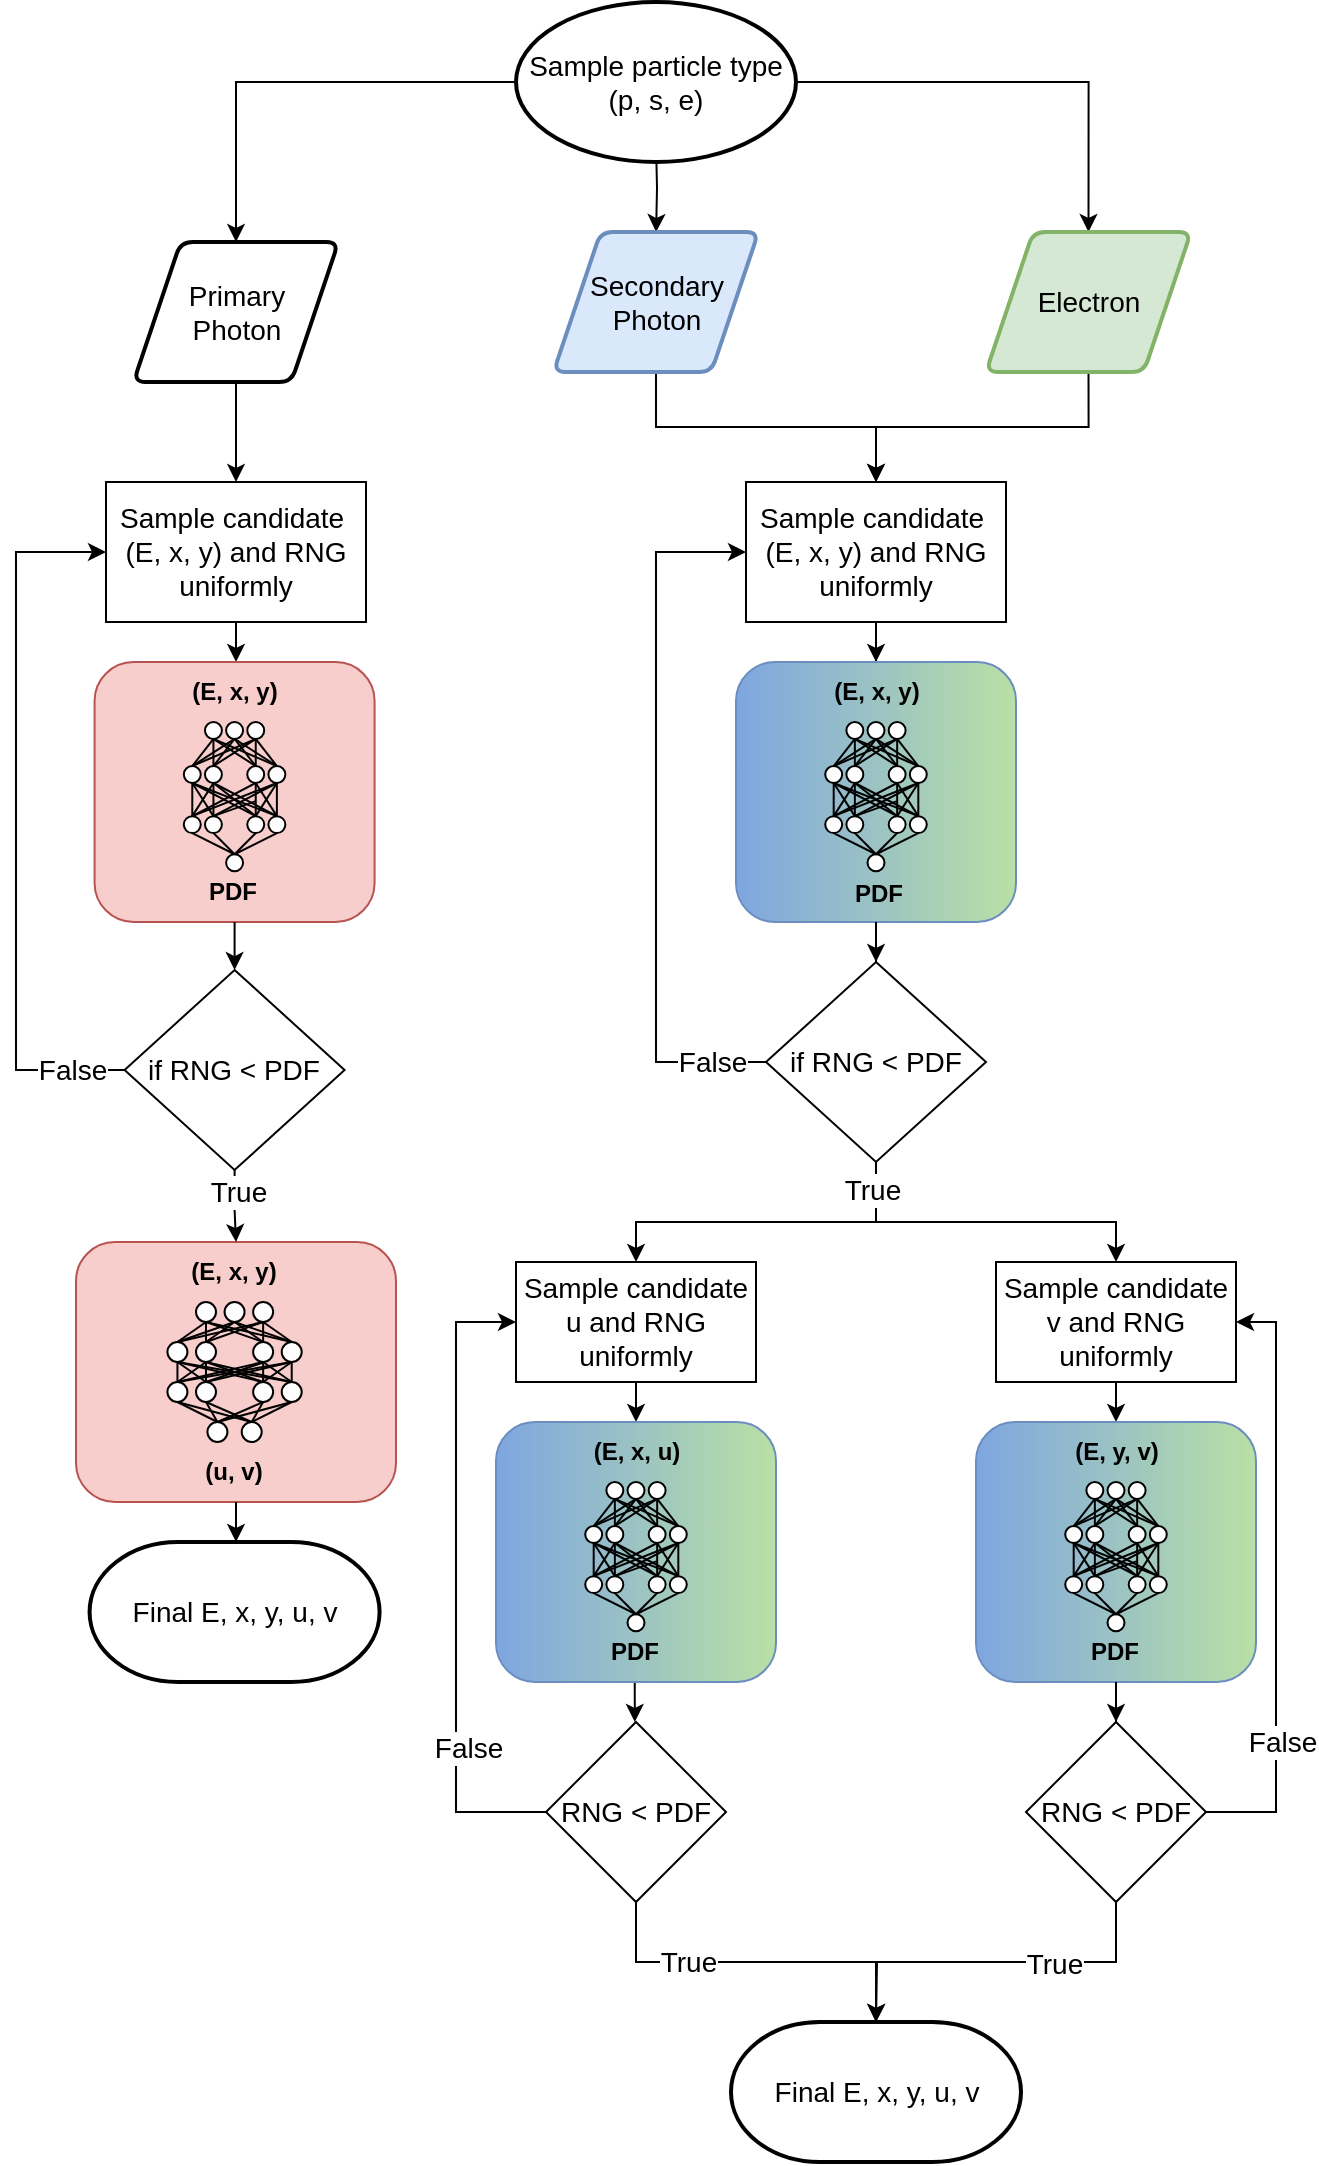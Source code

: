 <mxfile version="26.0.4">
  <diagram name="Page-1" id="B7JUEwTVUSRWYDf5Ve8b">
    <mxGraphModel dx="1304" dy="787" grid="1" gridSize="10" guides="1" tooltips="1" connect="1" arrows="1" fold="1" page="1" pageScale="1" pageWidth="850" pageHeight="1100" math="0" shadow="0">
      <root>
        <mxCell id="0" />
        <mxCell id="1" parent="0" />
        <mxCell id="0LLwLJsET7O2UQmng2dQ-36" value="" style="whiteSpace=wrap;html=1;fontSize=14;fillColor=#f8cecc;strokeColor=#b85450;rounded=1;" parent="1" vertex="1">
          <mxGeometry x="160" y="630" width="160" height="130" as="geometry" />
        </mxCell>
        <mxCell id="0LLwLJsET7O2UQmng2dQ-7" value="" style="edgeStyle=orthogonalEdgeStyle;rounded=0;orthogonalLoop=1;jettySize=auto;html=1;fontSize=14;exitX=0;exitY=0.5;exitDx=0;exitDy=0;exitPerimeter=0;entryX=0.5;entryY=0;entryDx=0;entryDy=0;" parent="1" source="X9-PV3B_wDHHKOM-xFoJ-55" target="X9-PV3B_wDHHKOM-xFoJ-58" edge="1">
          <mxGeometry relative="1" as="geometry">
            <mxPoint x="390" y="50" as="sourcePoint" />
            <mxPoint x="240" y="120" as="targetPoint" />
          </mxGeometry>
        </mxCell>
        <mxCell id="0LLwLJsET7O2UQmng2dQ-11" value="" style="edgeStyle=orthogonalEdgeStyle;rounded=0;orthogonalLoop=1;jettySize=auto;html=1;fontSize=14;exitX=1;exitY=0.5;exitDx=0;exitDy=0;exitPerimeter=0;entryX=0.5;entryY=0;entryDx=0;entryDy=0;" parent="1" source="X9-PV3B_wDHHKOM-xFoJ-55" target="X9-PV3B_wDHHKOM-xFoJ-60" edge="1">
          <mxGeometry relative="1" as="geometry">
            <mxPoint x="510" y="50" as="sourcePoint" />
            <mxPoint x="670" y="120" as="targetPoint" />
          </mxGeometry>
        </mxCell>
        <mxCell id="0LLwLJsET7O2UQmng2dQ-17" value="" style="edgeStyle=orthogonalEdgeStyle;rounded=0;orthogonalLoop=1;jettySize=auto;html=1;fontSize=14;exitX=0.5;exitY=1;exitDx=0;exitDy=0;" parent="1" source="X9-PV3B_wDHHKOM-xFoJ-58" target="0LLwLJsET7O2UQmng2dQ-16" edge="1">
          <mxGeometry relative="1" as="geometry">
            <mxPoint x="240" y="200" as="sourcePoint" />
          </mxGeometry>
        </mxCell>
        <mxCell id="X9-PV3B_wDHHKOM-xFoJ-48" style="edgeStyle=orthogonalEdgeStyle;rounded=0;orthogonalLoop=1;jettySize=auto;html=1;exitX=0.5;exitY=1;exitDx=0;exitDy=0;entryX=0.5;entryY=0;entryDx=0;entryDy=0;fontSize=14;" edge="1" parent="1" source="X9-PV3B_wDHHKOM-xFoJ-59" target="X9-PV3B_wDHHKOM-xFoJ-6">
          <mxGeometry relative="1" as="geometry">
            <mxPoint x="450" y="200" as="sourcePoint" />
          </mxGeometry>
        </mxCell>
        <mxCell id="X9-PV3B_wDHHKOM-xFoJ-49" style="edgeStyle=orthogonalEdgeStyle;rounded=0;orthogonalLoop=1;jettySize=auto;html=1;entryX=0.5;entryY=0;entryDx=0;entryDy=0;exitX=0.5;exitY=1;exitDx=0;exitDy=0;fontSize=14;" edge="1" parent="1" source="X9-PV3B_wDHHKOM-xFoJ-60" target="X9-PV3B_wDHHKOM-xFoJ-6">
          <mxGeometry relative="1" as="geometry">
            <mxPoint x="670" y="200" as="sourcePoint" />
          </mxGeometry>
        </mxCell>
        <mxCell id="X9-PV3B_wDHHKOM-xFoJ-922" style="edgeStyle=orthogonalEdgeStyle;rounded=0;orthogonalLoop=1;jettySize=auto;html=1;entryX=0.5;entryY=0;entryDx=0;entryDy=0;" edge="1" parent="1" source="0LLwLJsET7O2UQmng2dQ-16" target="0LLwLJsET7O2UQmng2dQ-18">
          <mxGeometry relative="1" as="geometry" />
        </mxCell>
        <mxCell id="0LLwLJsET7O2UQmng2dQ-16" value="Sample candidate&amp;nbsp;&lt;div&gt;(E, x, y) and RNG uniformly&lt;/div&gt;" style="whiteSpace=wrap;html=1;fontSize=14;" parent="1" vertex="1">
          <mxGeometry x="175" y="250" width="130" height="70" as="geometry" />
        </mxCell>
        <mxCell id="0LLwLJsET7O2UQmng2dQ-37" value="" style="edgeStyle=orthogonalEdgeStyle;rounded=0;orthogonalLoop=1;jettySize=auto;html=1;fontSize=14;" parent="1" source="0LLwLJsET7O2UQmng2dQ-27" target="0LLwLJsET7O2UQmng2dQ-36" edge="1">
          <mxGeometry relative="1" as="geometry" />
        </mxCell>
        <mxCell id="0LLwLJsET7O2UQmng2dQ-38" value="True" style="edgeLabel;html=1;align=center;verticalAlign=middle;resizable=0;points=[];fontSize=14;" parent="0LLwLJsET7O2UQmng2dQ-37" vertex="1" connectable="0">
          <mxGeometry x="-0.4" y="1" relative="1" as="geometry">
            <mxPoint as="offset" />
          </mxGeometry>
        </mxCell>
        <mxCell id="0LLwLJsET7O2UQmng2dQ-27" value="if RNG &amp;lt; PDF" style="rhombus;whiteSpace=wrap;html=1;fontSize=14;" parent="1" vertex="1">
          <mxGeometry x="184.29" y="494" width="110" height="100" as="geometry" />
        </mxCell>
        <mxCell id="0LLwLJsET7O2UQmng2dQ-34" value="" style="endArrow=classic;html=1;rounded=0;exitX=0;exitY=0.5;exitDx=0;exitDy=0;entryX=0;entryY=0.5;entryDx=0;entryDy=0;fontSize=14;" parent="1" source="0LLwLJsET7O2UQmng2dQ-27" target="0LLwLJsET7O2UQmng2dQ-16" edge="1">
          <mxGeometry width="50" height="50" relative="1" as="geometry">
            <mxPoint x="135" y="535" as="sourcePoint" />
            <mxPoint x="130" y="285" as="targetPoint" />
            <Array as="points">
              <mxPoint x="130" y="544" />
              <mxPoint x="130" y="285" />
            </Array>
          </mxGeometry>
        </mxCell>
        <mxCell id="0LLwLJsET7O2UQmng2dQ-35" value="False" style="edgeLabel;html=1;align=center;verticalAlign=middle;resizable=0;points=[];fontSize=14;" parent="0LLwLJsET7O2UQmng2dQ-34" vertex="1" connectable="0">
          <mxGeometry x="-0.848" relative="1" as="geometry">
            <mxPoint as="offset" />
          </mxGeometry>
        </mxCell>
        <mxCell id="0LLwLJsET7O2UQmng2dQ-41" value="" style="edgeStyle=orthogonalEdgeStyle;rounded=0;orthogonalLoop=1;jettySize=auto;html=1;fontSize=14;entryX=0.5;entryY=0;entryDx=0;entryDy=0;entryPerimeter=0;" parent="1" source="0LLwLJsET7O2UQmng2dQ-36" target="X9-PV3B_wDHHKOM-xFoJ-56" edge="1">
          <mxGeometry relative="1" as="geometry">
            <mxPoint x="260" y="820" as="targetPoint" />
          </mxGeometry>
        </mxCell>
        <mxCell id="X9-PV3B_wDHHKOM-xFoJ-4" value="" style="edgeStyle=orthogonalEdgeStyle;rounded=0;orthogonalLoop=1;jettySize=auto;html=1;fontSize=14;entryX=0.5;entryY=0;entryDx=0;entryDy=0;" edge="1" parent="1" source="X9-PV3B_wDHHKOM-xFoJ-6" target="X9-PV3B_wDHHKOM-xFoJ-869">
          <mxGeometry relative="1" as="geometry">
            <mxPoint x="560" y="340" as="targetPoint" />
            <Array as="points" />
          </mxGeometry>
        </mxCell>
        <mxCell id="X9-PV3B_wDHHKOM-xFoJ-6" value="Sample candidate&amp;nbsp;&lt;div&gt;(E, x, y) and RNG uniformly&lt;/div&gt;" style="whiteSpace=wrap;html=1;fontSize=14;" vertex="1" parent="1">
          <mxGeometry x="495" y="250" width="130" height="70" as="geometry" />
        </mxCell>
        <mxCell id="X9-PV3B_wDHHKOM-xFoJ-22" value="" style="edgeStyle=orthogonalEdgeStyle;rounded=0;orthogonalLoop=1;jettySize=auto;html=1;fontSize=14;" edge="1" parent="1" source="X9-PV3B_wDHHKOM-xFoJ-12" target="X9-PV3B_wDHHKOM-xFoJ-21">
          <mxGeometry relative="1" as="geometry">
            <Array as="points">
              <mxPoint x="560" y="620" />
              <mxPoint x="440" y="620" />
            </Array>
          </mxGeometry>
        </mxCell>
        <mxCell id="X9-PV3B_wDHHKOM-xFoJ-28" value="True" style="edgeLabel;html=1;align=center;verticalAlign=middle;resizable=0;points=[];fontSize=14;" vertex="1" connectable="0" parent="X9-PV3B_wDHHKOM-xFoJ-22">
          <mxGeometry x="-0.836" y="-2" relative="1" as="geometry">
            <mxPoint as="offset" />
          </mxGeometry>
        </mxCell>
        <mxCell id="X9-PV3B_wDHHKOM-xFoJ-12" value="if RNG &amp;lt; PDF" style="rhombus;whiteSpace=wrap;html=1;fontSize=14;" vertex="1" parent="1">
          <mxGeometry x="505" y="490" width="110" height="100" as="geometry" />
        </mxCell>
        <mxCell id="X9-PV3B_wDHHKOM-xFoJ-13" value="" style="endArrow=classic;html=1;rounded=0;exitX=0;exitY=0.5;exitDx=0;exitDy=0;entryX=0;entryY=0.5;entryDx=0;entryDy=0;fontSize=14;" edge="1" parent="1" source="X9-PV3B_wDHHKOM-xFoJ-12" target="X9-PV3B_wDHHKOM-xFoJ-6">
          <mxGeometry width="50" height="50" relative="1" as="geometry">
            <mxPoint x="455" y="535" as="sourcePoint" />
            <mxPoint x="450" y="285" as="targetPoint" />
            <Array as="points">
              <mxPoint x="450" y="540" />
              <mxPoint x="450" y="285" />
            </Array>
          </mxGeometry>
        </mxCell>
        <mxCell id="X9-PV3B_wDHHKOM-xFoJ-14" value="False" style="edgeLabel;html=1;align=center;verticalAlign=middle;resizable=0;points=[];fontSize=14;" vertex="1" connectable="0" parent="X9-PV3B_wDHHKOM-xFoJ-13">
          <mxGeometry x="-0.848" relative="1" as="geometry">
            <mxPoint as="offset" />
          </mxGeometry>
        </mxCell>
        <mxCell id="X9-PV3B_wDHHKOM-xFoJ-24" value="" style="edgeStyle=orthogonalEdgeStyle;rounded=0;orthogonalLoop=1;jettySize=auto;html=1;fontSize=14;" edge="1" parent="1" source="X9-PV3B_wDHHKOM-xFoJ-21">
          <mxGeometry relative="1" as="geometry">
            <mxPoint x="440" y="720" as="targetPoint" />
          </mxGeometry>
        </mxCell>
        <mxCell id="X9-PV3B_wDHHKOM-xFoJ-21" value="Sample candidate u and RNG uniformly" style="whiteSpace=wrap;html=1;fontSize=14;" vertex="1" parent="1">
          <mxGeometry x="380" y="640" width="120" height="60" as="geometry" />
        </mxCell>
        <mxCell id="X9-PV3B_wDHHKOM-xFoJ-33" value="" style="edgeStyle=orthogonalEdgeStyle;rounded=0;orthogonalLoop=1;jettySize=auto;html=1;fontSize=14;exitX=0.5;exitY=1;exitDx=0;exitDy=0;" edge="1" parent="1" source="X9-PV3B_wDHHKOM-xFoJ-810" target="X9-PV3B_wDHHKOM-xFoJ-32">
          <mxGeometry relative="1" as="geometry">
            <mxPoint x="440" y="820" as="sourcePoint" />
          </mxGeometry>
        </mxCell>
        <mxCell id="X9-PV3B_wDHHKOM-xFoJ-26" value="" style="endArrow=classic;html=1;rounded=0;fontSize=14;" edge="1" parent="1" target="X9-PV3B_wDHHKOM-xFoJ-27">
          <mxGeometry width="50" height="50" relative="1" as="geometry">
            <mxPoint x="440" y="620" as="sourcePoint" />
            <mxPoint x="610" y="620" as="targetPoint" />
            <Array as="points">
              <mxPoint x="680" y="620" />
            </Array>
          </mxGeometry>
        </mxCell>
        <mxCell id="X9-PV3B_wDHHKOM-xFoJ-30" value="" style="edgeStyle=orthogonalEdgeStyle;rounded=0;orthogonalLoop=1;jettySize=auto;html=1;fontSize=14;" edge="1" parent="1" source="X9-PV3B_wDHHKOM-xFoJ-27">
          <mxGeometry relative="1" as="geometry">
            <mxPoint x="680" y="720" as="targetPoint" />
          </mxGeometry>
        </mxCell>
        <mxCell id="X9-PV3B_wDHHKOM-xFoJ-27" value="Sample candidate v and RNG uniformly" style="rounded=0;whiteSpace=wrap;html=1;fontSize=14;" vertex="1" parent="1">
          <mxGeometry x="620" y="640" width="120" height="60" as="geometry" />
        </mxCell>
        <mxCell id="X9-PV3B_wDHHKOM-xFoJ-36" value="" style="edgeStyle=orthogonalEdgeStyle;rounded=0;orthogonalLoop=1;jettySize=auto;html=1;exitX=0.5;exitY=1;exitDx=0;exitDy=0;fontSize=14;" edge="1" parent="1" source="X9-PV3B_wDHHKOM-xFoJ-32">
          <mxGeometry relative="1" as="geometry">
            <mxPoint x="560" y="1020" as="targetPoint" />
          </mxGeometry>
        </mxCell>
        <mxCell id="X9-PV3B_wDHHKOM-xFoJ-37" value="True" style="edgeLabel;html=1;align=center;verticalAlign=middle;resizable=0;points=[];fontSize=14;" vertex="1" connectable="0" parent="X9-PV3B_wDHHKOM-xFoJ-36">
          <mxGeometry x="-0.67" y="-1" relative="1" as="geometry">
            <mxPoint x="26" y="-1" as="offset" />
          </mxGeometry>
        </mxCell>
        <mxCell id="X9-PV3B_wDHHKOM-xFoJ-32" value="RNG &amp;lt; PDF" style="rhombus;whiteSpace=wrap;html=1;fontSize=14;" vertex="1" parent="1">
          <mxGeometry x="395" y="870" width="90" height="90" as="geometry" />
        </mxCell>
        <mxCell id="X9-PV3B_wDHHKOM-xFoJ-38" value="" style="endArrow=classic;html=1;rounded=0;exitX=0;exitY=0.5;exitDx=0;exitDy=0;entryX=0;entryY=0.5;entryDx=0;entryDy=0;fontSize=14;" edge="1" parent="1" source="X9-PV3B_wDHHKOM-xFoJ-32" target="X9-PV3B_wDHHKOM-xFoJ-21">
          <mxGeometry width="50" height="50" relative="1" as="geometry">
            <mxPoint x="440" y="810" as="sourcePoint" />
            <mxPoint x="380" y="640" as="targetPoint" />
            <Array as="points">
              <mxPoint x="350" y="915" />
              <mxPoint x="350" y="670" />
            </Array>
          </mxGeometry>
        </mxCell>
        <mxCell id="X9-PV3B_wDHHKOM-xFoJ-47" value="False" style="edgeLabel;html=1;align=center;verticalAlign=middle;resizable=0;points=[];fontSize=14;" vertex="1" connectable="0" parent="X9-PV3B_wDHHKOM-xFoJ-38">
          <mxGeometry x="-0.85" y="3" relative="1" as="geometry">
            <mxPoint x="-15" y="-35" as="offset" />
          </mxGeometry>
        </mxCell>
        <mxCell id="X9-PV3B_wDHHKOM-xFoJ-41" value="RNG &amp;lt; PDF" style="rhombus;whiteSpace=wrap;html=1;fontSize=14;" vertex="1" parent="1">
          <mxGeometry x="635" y="870" width="90" height="90" as="geometry" />
        </mxCell>
        <mxCell id="X9-PV3B_wDHHKOM-xFoJ-42" value="" style="endArrow=classic;html=1;rounded=0;exitX=1;exitY=0.5;exitDx=0;exitDy=0;entryX=1;entryY=0.5;entryDx=0;entryDy=0;fontSize=14;" edge="1" parent="1" source="X9-PV3B_wDHHKOM-xFoJ-41" target="X9-PV3B_wDHHKOM-xFoJ-27">
          <mxGeometry width="50" height="50" relative="1" as="geometry">
            <mxPoint x="685" y="810" as="sourcePoint" />
            <mxPoint x="740" y="640" as="targetPoint" />
            <Array as="points">
              <mxPoint x="760" y="915" />
              <mxPoint x="760" y="670" />
            </Array>
          </mxGeometry>
        </mxCell>
        <mxCell id="X9-PV3B_wDHHKOM-xFoJ-46" value="False" style="edgeLabel;html=1;align=center;verticalAlign=middle;resizable=0;points=[];fontSize=14;" vertex="1" connectable="0" parent="X9-PV3B_wDHHKOM-xFoJ-42">
          <mxGeometry x="-0.841" y="-1" relative="1" as="geometry">
            <mxPoint x="14" y="-36" as="offset" />
          </mxGeometry>
        </mxCell>
        <mxCell id="X9-PV3B_wDHHKOM-xFoJ-44" value="" style="edgeStyle=orthogonalEdgeStyle;rounded=0;orthogonalLoop=1;jettySize=auto;html=1;exitX=0.5;exitY=1;exitDx=0;exitDy=0;fontSize=14;" edge="1" parent="1" source="X9-PV3B_wDHHKOM-xFoJ-41">
          <mxGeometry relative="1" as="geometry">
            <mxPoint x="650" y="990" as="sourcePoint" />
            <mxPoint x="560" y="1020" as="targetPoint" />
            <Array as="points">
              <mxPoint x="680" y="990" />
              <mxPoint x="560" y="990" />
            </Array>
          </mxGeometry>
        </mxCell>
        <mxCell id="X9-PV3B_wDHHKOM-xFoJ-45" value="True" style="edgeLabel;html=1;align=center;verticalAlign=middle;resizable=0;points=[];fontSize=14;" vertex="1" connectable="0" parent="X9-PV3B_wDHHKOM-xFoJ-44">
          <mxGeometry x="-0.67" y="-1" relative="1" as="geometry">
            <mxPoint x="-30" y="1" as="offset" />
          </mxGeometry>
        </mxCell>
        <mxCell id="X9-PV3B_wDHHKOM-xFoJ-53" value="" style="edgeStyle=orthogonalEdgeStyle;rounded=0;orthogonalLoop=1;jettySize=auto;html=1;" edge="1" parent="1" target="X9-PV3B_wDHHKOM-xFoJ-59">
          <mxGeometry relative="1" as="geometry">
            <mxPoint x="450" y="80" as="sourcePoint" />
            <mxPoint x="450" y="120" as="targetPoint" />
          </mxGeometry>
        </mxCell>
        <mxCell id="X9-PV3B_wDHHKOM-xFoJ-55" value="&lt;span style=&quot;font-size: 14px;&quot;&gt;Sample particle type (p, s, e)&lt;/span&gt;" style="strokeWidth=2;html=1;shape=mxgraph.flowchart.start_1;whiteSpace=wrap;" vertex="1" parent="1">
          <mxGeometry x="380" y="10" width="140" height="80" as="geometry" />
        </mxCell>
        <mxCell id="X9-PV3B_wDHHKOM-xFoJ-56" value="&lt;span style=&quot;font-size: 14px;&quot;&gt;Final E, x, y, u, v&lt;/span&gt;" style="strokeWidth=2;html=1;shape=mxgraph.flowchart.terminator;whiteSpace=wrap;" vertex="1" parent="1">
          <mxGeometry x="166.79" y="780" width="145" height="70" as="geometry" />
        </mxCell>
        <mxCell id="X9-PV3B_wDHHKOM-xFoJ-57" value="&lt;span style=&quot;font-size: 14px;&quot;&gt;Final E, x, y, u, v&lt;/span&gt;" style="strokeWidth=2;html=1;shape=mxgraph.flowchart.terminator;whiteSpace=wrap;" vertex="1" parent="1">
          <mxGeometry x="487.5" y="1020" width="145" height="70" as="geometry" />
        </mxCell>
        <mxCell id="X9-PV3B_wDHHKOM-xFoJ-58" value="&lt;font style=&quot;font-size: 14px;&quot;&gt;Primary&lt;/font&gt;&lt;div&gt;&lt;font style=&quot;font-size: 14px;&quot;&gt;Photon&lt;/font&gt;&lt;/div&gt;" style="shape=parallelogram;html=1;strokeWidth=2;perimeter=parallelogramPerimeter;whiteSpace=wrap;rounded=1;arcSize=12;size=0.23;" vertex="1" parent="1">
          <mxGeometry x="188.75" y="130" width="102.5" height="70" as="geometry" />
        </mxCell>
        <mxCell id="X9-PV3B_wDHHKOM-xFoJ-59" value="&lt;span style=&quot;font-size: 14px;&quot;&gt;Secondary&lt;/span&gt;&lt;div&gt;&lt;span style=&quot;font-size: 14px;&quot;&gt;Photon&lt;/span&gt;&lt;/div&gt;" style="shape=parallelogram;html=1;strokeWidth=2;perimeter=parallelogramPerimeter;whiteSpace=wrap;rounded=1;arcSize=12;size=0.23;fillColor=#dae8fc;strokeColor=#6c8ebf;" vertex="1" parent="1">
          <mxGeometry x="398.75" y="125" width="102.5" height="70" as="geometry" />
        </mxCell>
        <mxCell id="X9-PV3B_wDHHKOM-xFoJ-60" value="&lt;span style=&quot;font-size: 14px;&quot;&gt;Electron&lt;/span&gt;" style="shape=parallelogram;html=1;strokeWidth=2;perimeter=parallelogramPerimeter;whiteSpace=wrap;rounded=1;arcSize=12;size=0.23;fillColor=#d5e8d4;strokeColor=#82b366;" vertex="1" parent="1">
          <mxGeometry x="615" y="125" width="102.5" height="70" as="geometry" />
        </mxCell>
        <mxCell id="X9-PV3B_wDHHKOM-xFoJ-428" value="" style="group;rotation=90;" vertex="1" connectable="0" parent="1">
          <mxGeometry x="200" y="665" width="120" height="115" as="geometry" />
        </mxCell>
        <mxCell id="X9-PV3B_wDHHKOM-xFoJ-429" value="" style="ellipse;whiteSpace=wrap;html=1;aspect=fixed;rotation=90;" vertex="1" parent="X9-PV3B_wDHHKOM-xFoJ-428">
          <mxGeometry x="62.857" y="35" width="10" height="10" as="geometry" />
        </mxCell>
        <mxCell id="X9-PV3B_wDHHKOM-xFoJ-430" value="" style="ellipse;whiteSpace=wrap;html=1;aspect=fixed;rotation=90;" vertex="1" parent="X9-PV3B_wDHHKOM-xFoJ-428">
          <mxGeometry x="48.571" y="35" width="10" height="10" as="geometry" />
        </mxCell>
        <mxCell id="X9-PV3B_wDHHKOM-xFoJ-431" value="" style="ellipse;whiteSpace=wrap;html=1;aspect=fixed;rotation=90;" vertex="1" parent="X9-PV3B_wDHHKOM-xFoJ-428">
          <mxGeometry x="20" y="35" width="10" height="10" as="geometry" />
        </mxCell>
        <mxCell id="X9-PV3B_wDHHKOM-xFoJ-432" value="" style="ellipse;whiteSpace=wrap;html=1;aspect=fixed;rotation=90;" vertex="1" parent="X9-PV3B_wDHHKOM-xFoJ-428">
          <mxGeometry x="5.714" y="35" width="10" height="10" as="geometry" />
        </mxCell>
        <mxCell id="X9-PV3B_wDHHKOM-xFoJ-433" value="" style="ellipse;whiteSpace=wrap;html=1;aspect=fixed;rotation=90;" vertex="1" parent="X9-PV3B_wDHHKOM-xFoJ-428">
          <mxGeometry x="42.857" y="55" width="10" height="10" as="geometry" />
        </mxCell>
        <mxCell id="X9-PV3B_wDHHKOM-xFoJ-434" value="" style="endArrow=none;html=1;rounded=0;entryX=1;entryY=0.5;entryDx=0;entryDy=0;exitX=0;exitY=0.5;exitDx=0;exitDy=0;" edge="1" parent="X9-PV3B_wDHHKOM-xFoJ-428" source="X9-PV3B_wDHHKOM-xFoJ-433" target="X9-PV3B_wDHHKOM-xFoJ-429">
          <mxGeometry width="50" height="50" relative="1" as="geometry">
            <mxPoint x="-25.714" y="35" as="sourcePoint" />
            <mxPoint x="65.714" y="45" as="targetPoint" />
          </mxGeometry>
        </mxCell>
        <mxCell id="X9-PV3B_wDHHKOM-xFoJ-435" value="" style="endArrow=none;html=1;rounded=0;entryX=1;entryY=0.5;entryDx=0;entryDy=0;exitX=0;exitY=0.5;exitDx=0;exitDy=0;" edge="1" parent="X9-PV3B_wDHHKOM-xFoJ-428" source="X9-PV3B_wDHHKOM-xFoJ-433" target="X9-PV3B_wDHHKOM-xFoJ-430">
          <mxGeometry width="50" height="50" relative="1" as="geometry">
            <mxPoint x="-28.571" y="37.5" as="sourcePoint" />
            <mxPoint x="62.857" y="47.5" as="targetPoint" />
          </mxGeometry>
        </mxCell>
        <mxCell id="X9-PV3B_wDHHKOM-xFoJ-436" value="" style="endArrow=none;html=1;rounded=0;entryX=0;entryY=0.5;entryDx=0;entryDy=0;exitX=1;exitY=0.5;exitDx=0;exitDy=0;" edge="1" parent="X9-PV3B_wDHHKOM-xFoJ-428" source="X9-PV3B_wDHHKOM-xFoJ-431" target="X9-PV3B_wDHHKOM-xFoJ-433">
          <mxGeometry width="50" height="50" relative="1" as="geometry">
            <mxPoint x="-34.286" y="42.5" as="sourcePoint" />
            <mxPoint x="57.143" y="52.5" as="targetPoint" />
          </mxGeometry>
        </mxCell>
        <mxCell id="X9-PV3B_wDHHKOM-xFoJ-437" value="" style="endArrow=none;html=1;rounded=0;entryX=0;entryY=0.5;entryDx=0;entryDy=0;exitX=1;exitY=0.5;exitDx=0;exitDy=0;" edge="1" parent="X9-PV3B_wDHHKOM-xFoJ-428" source="X9-PV3B_wDHHKOM-xFoJ-432" target="X9-PV3B_wDHHKOM-xFoJ-433">
          <mxGeometry width="50" height="50" relative="1" as="geometry">
            <mxPoint x="-37.143" y="45" as="sourcePoint" />
            <mxPoint x="54.286" y="55" as="targetPoint" />
          </mxGeometry>
        </mxCell>
        <mxCell id="X9-PV3B_wDHHKOM-xFoJ-438" value="" style="endArrow=none;html=1;rounded=0;exitX=1;exitY=0.5;exitDx=0;exitDy=0;entryX=0;entryY=0.5;entryDx=0;entryDy=0;" edge="1" parent="X9-PV3B_wDHHKOM-xFoJ-428" source="X9-PV3B_wDHHKOM-xFoJ-445" target="X9-PV3B_wDHHKOM-xFoJ-431">
          <mxGeometry width="50" height="50" relative="1" as="geometry">
            <mxPoint x="-22.857" y="32.5" as="sourcePoint" />
            <mxPoint x="8.571" y="35" as="targetPoint" />
          </mxGeometry>
        </mxCell>
        <mxCell id="X9-PV3B_wDHHKOM-xFoJ-439" value="" style="ellipse;whiteSpace=wrap;html=1;aspect=fixed;rotation=90;" vertex="1" parent="X9-PV3B_wDHHKOM-xFoJ-428">
          <mxGeometry x="48.571" y="-5" width="10" height="10" as="geometry" />
        </mxCell>
        <mxCell id="X9-PV3B_wDHHKOM-xFoJ-440" value="" style="ellipse;whiteSpace=wrap;html=1;aspect=fixed;rotation=90;" vertex="1" parent="X9-PV3B_wDHHKOM-xFoJ-428">
          <mxGeometry x="34.286" y="-5" width="10" height="10" as="geometry" />
        </mxCell>
        <mxCell id="X9-PV3B_wDHHKOM-xFoJ-441" value="" style="ellipse;whiteSpace=wrap;html=1;aspect=fixed;rotation=90;" vertex="1" parent="X9-PV3B_wDHHKOM-xFoJ-428">
          <mxGeometry x="20" y="-5" width="10" height="10" as="geometry" />
        </mxCell>
        <mxCell id="X9-PV3B_wDHHKOM-xFoJ-442" value="" style="ellipse;whiteSpace=wrap;html=1;aspect=fixed;rotation=90;" vertex="1" parent="X9-PV3B_wDHHKOM-xFoJ-428">
          <mxGeometry x="62.857" y="15" width="10" height="10" as="geometry" />
        </mxCell>
        <mxCell id="X9-PV3B_wDHHKOM-xFoJ-443" value="" style="ellipse;whiteSpace=wrap;html=1;aspect=fixed;rotation=90;" vertex="1" parent="X9-PV3B_wDHHKOM-xFoJ-428">
          <mxGeometry x="48.571" y="15" width="10" height="10" as="geometry" />
        </mxCell>
        <mxCell id="X9-PV3B_wDHHKOM-xFoJ-444" value="" style="ellipse;whiteSpace=wrap;html=1;aspect=fixed;rotation=90;" vertex="1" parent="X9-PV3B_wDHHKOM-xFoJ-428">
          <mxGeometry x="20" y="15" width="10" height="10" as="geometry" />
        </mxCell>
        <mxCell id="X9-PV3B_wDHHKOM-xFoJ-445" value="" style="ellipse;whiteSpace=wrap;html=1;aspect=fixed;rotation=90;" vertex="1" parent="X9-PV3B_wDHHKOM-xFoJ-428">
          <mxGeometry x="5.714" y="15" width="10" height="10" as="geometry" />
        </mxCell>
        <mxCell id="X9-PV3B_wDHHKOM-xFoJ-446" value="" style="endArrow=none;html=1;rounded=0;exitX=1;exitY=0.5;exitDx=0;exitDy=0;entryX=0;entryY=0.5;entryDx=0;entryDy=0;" edge="1" parent="X9-PV3B_wDHHKOM-xFoJ-428" source="X9-PV3B_wDHHKOM-xFoJ-439" target="X9-PV3B_wDHHKOM-xFoJ-442">
          <mxGeometry width="50" height="50" relative="1" as="geometry">
            <mxPoint x="-5.714" y="65" as="sourcePoint" />
            <mxPoint x="8.571" y="77.5" as="targetPoint" />
          </mxGeometry>
        </mxCell>
        <mxCell id="X9-PV3B_wDHHKOM-xFoJ-447" value="" style="endArrow=none;html=1;rounded=0;entryX=0;entryY=0.5;entryDx=0;entryDy=0;exitX=1;exitY=0.5;exitDx=0;exitDy=0;" edge="1" parent="X9-PV3B_wDHHKOM-xFoJ-428" source="X9-PV3B_wDHHKOM-xFoJ-439" target="X9-PV3B_wDHHKOM-xFoJ-443">
          <mxGeometry width="50" height="50" relative="1" as="geometry">
            <mxPoint x="54.286" y="5" as="sourcePoint" />
            <mxPoint x="74.286" y="17.5" as="targetPoint" />
          </mxGeometry>
        </mxCell>
        <mxCell id="X9-PV3B_wDHHKOM-xFoJ-448" value="" style="endArrow=none;html=1;rounded=0;entryX=0;entryY=0.5;entryDx=0;entryDy=0;exitX=1;exitY=0.5;exitDx=0;exitDy=0;" edge="1" parent="X9-PV3B_wDHHKOM-xFoJ-428" source="X9-PV3B_wDHHKOM-xFoJ-439" target="X9-PV3B_wDHHKOM-xFoJ-444">
          <mxGeometry width="50" height="50" relative="1" as="geometry">
            <mxPoint x="54.286" y="5" as="sourcePoint" />
            <mxPoint x="28.571" y="17.5" as="targetPoint" />
          </mxGeometry>
        </mxCell>
        <mxCell id="X9-PV3B_wDHHKOM-xFoJ-449" value="" style="endArrow=none;html=1;rounded=0;entryX=0;entryY=0.5;entryDx=0;entryDy=0;exitX=1;exitY=0.5;exitDx=0;exitDy=0;" edge="1" parent="X9-PV3B_wDHHKOM-xFoJ-428" source="X9-PV3B_wDHHKOM-xFoJ-439" target="X9-PV3B_wDHHKOM-xFoJ-445">
          <mxGeometry width="50" height="50" relative="1" as="geometry">
            <mxPoint x="49.143" y="8" as="sourcePoint" />
            <mxPoint x="5.714" y="17.5" as="targetPoint" />
          </mxGeometry>
        </mxCell>
        <mxCell id="X9-PV3B_wDHHKOM-xFoJ-450" value="" style="endArrow=none;html=1;rounded=0;entryX=0;entryY=0.5;entryDx=0;entryDy=0;exitX=1;exitY=0.5;exitDx=0;exitDy=0;" edge="1" parent="X9-PV3B_wDHHKOM-xFoJ-428" source="X9-PV3B_wDHHKOM-xFoJ-440" target="X9-PV3B_wDHHKOM-xFoJ-443">
          <mxGeometry width="50" height="50" relative="1" as="geometry">
            <mxPoint x="31.429" y="5" as="sourcePoint" />
            <mxPoint x="54.286" y="27.5" as="targetPoint" />
          </mxGeometry>
        </mxCell>
        <mxCell id="X9-PV3B_wDHHKOM-xFoJ-451" value="" style="endArrow=none;html=1;rounded=0;entryX=0;entryY=0.5;entryDx=0;entryDy=0;exitX=1;exitY=0.5;exitDx=0;exitDy=0;" edge="1" parent="X9-PV3B_wDHHKOM-xFoJ-428" source="X9-PV3B_wDHHKOM-xFoJ-440" target="X9-PV3B_wDHHKOM-xFoJ-444">
          <mxGeometry width="50" height="50" relative="1" as="geometry">
            <mxPoint x="31.429" y="5" as="sourcePoint" />
            <mxPoint x="8.571" y="15" as="targetPoint" />
          </mxGeometry>
        </mxCell>
        <mxCell id="X9-PV3B_wDHHKOM-xFoJ-452" value="" style="endArrow=none;html=1;rounded=0;entryX=0;entryY=0.5;entryDx=0;entryDy=0;exitX=1;exitY=0.5;exitDx=0;exitDy=0;" edge="1" parent="X9-PV3B_wDHHKOM-xFoJ-428" source="X9-PV3B_wDHHKOM-xFoJ-440" target="X9-PV3B_wDHHKOM-xFoJ-445">
          <mxGeometry width="50" height="50" relative="1" as="geometry">
            <mxPoint x="31.429" y="5" as="sourcePoint" />
            <mxPoint x="-14.286" y="15" as="targetPoint" />
          </mxGeometry>
        </mxCell>
        <mxCell id="X9-PV3B_wDHHKOM-xFoJ-453" value="" style="endArrow=none;html=1;rounded=0;entryX=0;entryY=0.5;entryDx=0;entryDy=0;exitX=1;exitY=0.5;exitDx=0;exitDy=0;" edge="1" parent="X9-PV3B_wDHHKOM-xFoJ-428" source="X9-PV3B_wDHHKOM-xFoJ-440" target="X9-PV3B_wDHHKOM-xFoJ-442">
          <mxGeometry width="50" height="50" relative="1" as="geometry">
            <mxPoint x="31.429" y="5" as="sourcePoint" />
            <mxPoint x="-37.143" y="15" as="targetPoint" />
          </mxGeometry>
        </mxCell>
        <mxCell id="X9-PV3B_wDHHKOM-xFoJ-454" value="" style="endArrow=none;html=1;rounded=0;entryX=0;entryY=0.5;entryDx=0;entryDy=0;exitX=1;exitY=0.5;exitDx=0;exitDy=0;" edge="1" parent="X9-PV3B_wDHHKOM-xFoJ-428" source="X9-PV3B_wDHHKOM-xFoJ-441" target="X9-PV3B_wDHHKOM-xFoJ-444">
          <mxGeometry width="50" height="50" relative="1" as="geometry">
            <mxPoint x="8.571" y="5" as="sourcePoint" />
            <mxPoint x="8.571" y="27.5" as="targetPoint" />
          </mxGeometry>
        </mxCell>
        <mxCell id="X9-PV3B_wDHHKOM-xFoJ-455" value="" style="endArrow=none;html=1;rounded=0;entryX=0;entryY=0.5;entryDx=0;entryDy=0;exitX=1;exitY=0.5;exitDx=0;exitDy=0;" edge="1" parent="X9-PV3B_wDHHKOM-xFoJ-428" source="X9-PV3B_wDHHKOM-xFoJ-441" target="X9-PV3B_wDHHKOM-xFoJ-445">
          <mxGeometry width="50" height="50" relative="1" as="geometry">
            <mxPoint x="8.571" y="5" as="sourcePoint" />
            <mxPoint x="-14.286" y="15" as="targetPoint" />
          </mxGeometry>
        </mxCell>
        <mxCell id="X9-PV3B_wDHHKOM-xFoJ-456" value="" style="endArrow=none;html=1;rounded=0;entryX=0;entryY=0.5;entryDx=0;entryDy=0;exitX=1;exitY=0.5;exitDx=0;exitDy=0;" edge="1" parent="X9-PV3B_wDHHKOM-xFoJ-428" source="X9-PV3B_wDHHKOM-xFoJ-441" target="X9-PV3B_wDHHKOM-xFoJ-442">
          <mxGeometry width="50" height="50" relative="1" as="geometry">
            <mxPoint x="8.571" y="5" as="sourcePoint" />
            <mxPoint x="-37.143" y="15" as="targetPoint" />
          </mxGeometry>
        </mxCell>
        <mxCell id="X9-PV3B_wDHHKOM-xFoJ-457" value="" style="endArrow=none;html=1;rounded=0;exitX=1;exitY=0.5;exitDx=0;exitDy=0;entryX=0;entryY=0.5;entryDx=0;entryDy=0;" edge="1" parent="X9-PV3B_wDHHKOM-xFoJ-428" source="X9-PV3B_wDHHKOM-xFoJ-441" target="X9-PV3B_wDHHKOM-xFoJ-443">
          <mxGeometry width="50" height="50" relative="1" as="geometry">
            <mxPoint x="8.571" y="5" as="sourcePoint" />
            <mxPoint x="62.857" y="25" as="targetPoint" />
          </mxGeometry>
        </mxCell>
        <mxCell id="X9-PV3B_wDHHKOM-xFoJ-458" value="" style="endArrow=none;html=1;rounded=0;exitX=1;exitY=0.5;exitDx=0;exitDy=0;entryX=0;entryY=0.5;entryDx=0;entryDy=0;" edge="1" parent="X9-PV3B_wDHHKOM-xFoJ-428" source="X9-PV3B_wDHHKOM-xFoJ-443" target="X9-PV3B_wDHHKOM-xFoJ-429">
          <mxGeometry width="50" height="50" relative="1" as="geometry">
            <mxPoint x="54.286" y="25" as="sourcePoint" />
            <mxPoint x="77.143" y="35" as="targetPoint" />
          </mxGeometry>
        </mxCell>
        <mxCell id="X9-PV3B_wDHHKOM-xFoJ-459" value="" style="endArrow=none;html=1;rounded=0;entryX=0;entryY=0.5;entryDx=0;entryDy=0;exitX=1;exitY=0.5;exitDx=0;exitDy=0;" edge="1" parent="X9-PV3B_wDHHKOM-xFoJ-428" source="X9-PV3B_wDHHKOM-xFoJ-443" target="X9-PV3B_wDHHKOM-xFoJ-430">
          <mxGeometry width="50" height="50" relative="1" as="geometry">
            <mxPoint x="54.286" y="25" as="sourcePoint" />
            <mxPoint x="54.286" y="35" as="targetPoint" />
          </mxGeometry>
        </mxCell>
        <mxCell id="X9-PV3B_wDHHKOM-xFoJ-460" value="" style="endArrow=none;html=1;rounded=0;entryX=0;entryY=0.5;entryDx=0;entryDy=0;" edge="1" parent="X9-PV3B_wDHHKOM-xFoJ-428" target="X9-PV3B_wDHHKOM-xFoJ-431">
          <mxGeometry width="50" height="50" relative="1" as="geometry">
            <mxPoint x="54.286" y="25" as="sourcePoint" />
            <mxPoint x="8.571" y="35" as="targetPoint" />
          </mxGeometry>
        </mxCell>
        <mxCell id="X9-PV3B_wDHHKOM-xFoJ-461" value="" style="endArrow=none;html=1;rounded=0;entryX=0;entryY=0.5;entryDx=0;entryDy=0;exitX=1;exitY=0.5;exitDx=0;exitDy=0;" edge="1" parent="X9-PV3B_wDHHKOM-xFoJ-428" source="X9-PV3B_wDHHKOM-xFoJ-443" target="X9-PV3B_wDHHKOM-xFoJ-432">
          <mxGeometry width="50" height="50" relative="1" as="geometry">
            <mxPoint x="54.286" y="25" as="sourcePoint" />
            <mxPoint x="-14.286" y="35" as="targetPoint" />
          </mxGeometry>
        </mxCell>
        <mxCell id="X9-PV3B_wDHHKOM-xFoJ-462" value="" style="endArrow=none;html=1;rounded=0;entryX=0;entryY=0.5;entryDx=0;entryDy=0;exitX=1;exitY=0.5;exitDx=0;exitDy=0;" edge="1" parent="X9-PV3B_wDHHKOM-xFoJ-428" source="X9-PV3B_wDHHKOM-xFoJ-444" target="X9-PV3B_wDHHKOM-xFoJ-431">
          <mxGeometry width="50" height="50" relative="1" as="geometry">
            <mxPoint x="8.571" y="25" as="sourcePoint" />
            <mxPoint x="8.571" y="35" as="targetPoint" />
          </mxGeometry>
        </mxCell>
        <mxCell id="X9-PV3B_wDHHKOM-xFoJ-463" value="" style="endArrow=none;html=1;rounded=0;entryX=0;entryY=0.5;entryDx=0;entryDy=0;exitX=1;exitY=0.5;exitDx=0;exitDy=0;" edge="1" parent="X9-PV3B_wDHHKOM-xFoJ-428" source="X9-PV3B_wDHHKOM-xFoJ-444" target="X9-PV3B_wDHHKOM-xFoJ-432">
          <mxGeometry width="50" height="50" relative="1" as="geometry">
            <mxPoint x="8.571" y="25" as="sourcePoint" />
            <mxPoint x="-14.286" y="35" as="targetPoint" />
          </mxGeometry>
        </mxCell>
        <mxCell id="X9-PV3B_wDHHKOM-xFoJ-464" value="" style="endArrow=none;html=1;rounded=0;entryX=0;entryY=0.5;entryDx=0;entryDy=0;exitX=1;exitY=0.5;exitDx=0;exitDy=0;" edge="1" parent="X9-PV3B_wDHHKOM-xFoJ-428" source="X9-PV3B_wDHHKOM-xFoJ-444" target="X9-PV3B_wDHHKOM-xFoJ-429">
          <mxGeometry width="50" height="50" relative="1" as="geometry">
            <mxPoint x="8.571" y="25" as="sourcePoint" />
            <mxPoint x="77.143" y="35" as="targetPoint" />
          </mxGeometry>
        </mxCell>
        <mxCell id="X9-PV3B_wDHHKOM-xFoJ-465" value="" style="endArrow=none;html=1;rounded=0;entryX=0;entryY=0.5;entryDx=0;entryDy=0;exitX=1;exitY=0.5;exitDx=0;exitDy=0;" edge="1" parent="X9-PV3B_wDHHKOM-xFoJ-428" source="X9-PV3B_wDHHKOM-xFoJ-444" target="X9-PV3B_wDHHKOM-xFoJ-430">
          <mxGeometry width="50" height="50" relative="1" as="geometry">
            <mxPoint x="8.571" y="25" as="sourcePoint" />
            <mxPoint x="54.286" y="35" as="targetPoint" />
          </mxGeometry>
        </mxCell>
        <mxCell id="X9-PV3B_wDHHKOM-xFoJ-466" value="" style="endArrow=none;html=1;rounded=0;entryX=0;entryY=0.5;entryDx=0;entryDy=0;exitX=1;exitY=0.5;exitDx=0;exitDy=0;" edge="1" parent="X9-PV3B_wDHHKOM-xFoJ-428" source="X9-PV3B_wDHHKOM-xFoJ-442" target="X9-PV3B_wDHHKOM-xFoJ-429">
          <mxGeometry width="50" height="50" relative="1" as="geometry">
            <mxPoint x="68.571" y="25" as="sourcePoint" />
            <mxPoint x="82.857" y="37.5" as="targetPoint" />
          </mxGeometry>
        </mxCell>
        <mxCell id="X9-PV3B_wDHHKOM-xFoJ-467" value="" style="endArrow=none;html=1;rounded=0;entryX=0;entryY=0.5;entryDx=0;entryDy=0;exitX=1;exitY=0.5;exitDx=0;exitDy=0;" edge="1" parent="X9-PV3B_wDHHKOM-xFoJ-428" source="X9-PV3B_wDHHKOM-xFoJ-445" target="X9-PV3B_wDHHKOM-xFoJ-429">
          <mxGeometry width="50" height="50" relative="1" as="geometry">
            <mxPoint x="-14.286" y="25" as="sourcePoint" />
            <mxPoint x="77.143" y="35" as="targetPoint" />
          </mxGeometry>
        </mxCell>
        <mxCell id="X9-PV3B_wDHHKOM-xFoJ-468" value="" style="endArrow=none;html=1;rounded=0;entryX=0;entryY=0.5;entryDx=0;entryDy=0;exitX=1;exitY=0.5;exitDx=0;exitDy=0;" edge="1" parent="X9-PV3B_wDHHKOM-xFoJ-428" source="X9-PV3B_wDHHKOM-xFoJ-445" target="X9-PV3B_wDHHKOM-xFoJ-432">
          <mxGeometry width="50" height="50" relative="1" as="geometry">
            <mxPoint x="-14.286" y="25" as="sourcePoint" />
            <mxPoint x="-14.286" y="35" as="targetPoint" />
          </mxGeometry>
        </mxCell>
        <mxCell id="X9-PV3B_wDHHKOM-xFoJ-469" value="" style="endArrow=none;html=1;rounded=0;entryX=0;entryY=0.5;entryDx=0;entryDy=0;exitX=1;exitY=0.5;exitDx=0;exitDy=0;" edge="1" parent="X9-PV3B_wDHHKOM-xFoJ-428" source="X9-PV3B_wDHHKOM-xFoJ-442" target="X9-PV3B_wDHHKOM-xFoJ-432">
          <mxGeometry width="50" height="50" relative="1" as="geometry">
            <mxPoint x="77.143" y="25" as="sourcePoint" />
            <mxPoint x="8.571" y="35" as="targetPoint" />
          </mxGeometry>
        </mxCell>
        <mxCell id="X9-PV3B_wDHHKOM-xFoJ-470" value="" style="endArrow=none;html=1;rounded=0;entryX=0;entryY=0.5;entryDx=0;entryDy=0;exitX=1;exitY=0.5;exitDx=0;exitDy=0;" edge="1" parent="X9-PV3B_wDHHKOM-xFoJ-428" source="X9-PV3B_wDHHKOM-xFoJ-442" target="X9-PV3B_wDHHKOM-xFoJ-430">
          <mxGeometry width="50" height="50" relative="1" as="geometry">
            <mxPoint x="77.143" y="25" as="sourcePoint" />
            <mxPoint x="40" y="2.5" as="targetPoint" />
          </mxGeometry>
        </mxCell>
        <mxCell id="X9-PV3B_wDHHKOM-xFoJ-471" value="" style="endArrow=none;html=1;rounded=0;entryX=0;entryY=0.5;entryDx=0;entryDy=0;exitX=1;exitY=0.5;exitDx=0;exitDy=0;" edge="1" parent="X9-PV3B_wDHHKOM-xFoJ-428" source="X9-PV3B_wDHHKOM-xFoJ-442" target="X9-PV3B_wDHHKOM-xFoJ-431">
          <mxGeometry width="50" height="50" relative="1" as="geometry">
            <mxPoint x="77.143" y="25" as="sourcePoint" />
            <mxPoint x="48.571" y="40" as="targetPoint" />
          </mxGeometry>
        </mxCell>
        <mxCell id="X9-PV3B_wDHHKOM-xFoJ-472" value="" style="endArrow=none;html=1;rounded=0;entryX=0;entryY=0.5;entryDx=0;entryDy=0;exitX=1;exitY=0.5;exitDx=0;exitDy=0;" edge="1" parent="X9-PV3B_wDHHKOM-xFoJ-428" source="X9-PV3B_wDHHKOM-xFoJ-445" target="X9-PV3B_wDHHKOM-xFoJ-430">
          <mxGeometry width="50" height="50" relative="1" as="geometry">
            <mxPoint x="-14.286" y="25" as="sourcePoint" />
            <mxPoint x="74.286" y="37.5" as="targetPoint" />
          </mxGeometry>
        </mxCell>
        <mxCell id="X9-PV3B_wDHHKOM-xFoJ-473" value="" style="ellipse;whiteSpace=wrap;html=1;aspect=fixed;rotation=90;" vertex="1" parent="X9-PV3B_wDHHKOM-xFoJ-428">
          <mxGeometry x="25.714" y="55" width="10" height="10" as="geometry" />
        </mxCell>
        <mxCell id="X9-PV3B_wDHHKOM-xFoJ-474" value="" style="endArrow=none;html=1;rounded=0;entryX=1;entryY=0.5;entryDx=0;entryDy=0;exitX=0;exitY=0.5;exitDx=0;exitDy=0;" edge="1" parent="X9-PV3B_wDHHKOM-xFoJ-428" source="X9-PV3B_wDHHKOM-xFoJ-473" target="X9-PV3B_wDHHKOM-xFoJ-429">
          <mxGeometry width="50" height="50" relative="1" as="geometry">
            <mxPoint x="45.714" y="57.5" as="sourcePoint" />
            <mxPoint x="65.714" y="47.5" as="targetPoint" />
          </mxGeometry>
        </mxCell>
        <mxCell id="X9-PV3B_wDHHKOM-xFoJ-475" value="" style="endArrow=none;html=1;rounded=0;entryX=1;entryY=0.5;entryDx=0;entryDy=0;exitX=0;exitY=0.5;exitDx=0;exitDy=0;" edge="1" parent="X9-PV3B_wDHHKOM-xFoJ-428" source="X9-PV3B_wDHHKOM-xFoJ-473" target="X9-PV3B_wDHHKOM-xFoJ-430">
          <mxGeometry width="50" height="50" relative="1" as="geometry">
            <mxPoint x="45.714" y="57.5" as="sourcePoint" />
            <mxPoint x="51.429" y="47.5" as="targetPoint" />
          </mxGeometry>
        </mxCell>
        <mxCell id="X9-PV3B_wDHHKOM-xFoJ-476" value="" style="endArrow=none;html=1;rounded=0;entryX=0;entryY=0.5;entryDx=0;entryDy=0;exitX=1;exitY=0.5;exitDx=0;exitDy=0;" edge="1" parent="X9-PV3B_wDHHKOM-xFoJ-428" source="X9-PV3B_wDHHKOM-xFoJ-431" target="X9-PV3B_wDHHKOM-xFoJ-473">
          <mxGeometry width="50" height="50" relative="1" as="geometry">
            <mxPoint x="22.857" y="47.5" as="sourcePoint" />
            <mxPoint x="45.714" y="57.5" as="targetPoint" />
          </mxGeometry>
        </mxCell>
        <mxCell id="X9-PV3B_wDHHKOM-xFoJ-477" value="" style="endArrow=none;html=1;rounded=0;entryX=0;entryY=0.5;entryDx=0;entryDy=0;exitX=1;exitY=0.5;exitDx=0;exitDy=0;" edge="1" parent="X9-PV3B_wDHHKOM-xFoJ-428" source="X9-PV3B_wDHHKOM-xFoJ-432" target="X9-PV3B_wDHHKOM-xFoJ-473">
          <mxGeometry width="50" height="50" relative="1" as="geometry">
            <mxPoint x="8.571" y="47.5" as="sourcePoint" />
            <mxPoint x="45.714" y="57.5" as="targetPoint" />
          </mxGeometry>
        </mxCell>
        <mxCell id="X9-PV3B_wDHHKOM-xFoJ-478" value="&lt;b&gt;(E, x, y)&lt;/b&gt;" style="text;html=1;align=center;verticalAlign=middle;whiteSpace=wrap;rounded=0;" vertex="1" parent="1">
          <mxGeometry x="209.29" y="630" width="60" height="30" as="geometry" />
        </mxCell>
        <mxCell id="X9-PV3B_wDHHKOM-xFoJ-479" value="&lt;b&gt;(u, v)&lt;/b&gt;" style="text;html=1;align=center;verticalAlign=middle;whiteSpace=wrap;rounded=0;" vertex="1" parent="1">
          <mxGeometry x="209.29" y="730" width="60" height="30" as="geometry" />
        </mxCell>
        <mxCell id="X9-PV3B_wDHHKOM-xFoJ-707" value="" style="group" vertex="1" connectable="0" parent="1">
          <mxGeometry x="169.29" y="340" width="140" height="130" as="geometry" />
        </mxCell>
        <mxCell id="X9-PV3B_wDHHKOM-xFoJ-710" value="" style="group" vertex="1" connectable="0" parent="X9-PV3B_wDHHKOM-xFoJ-707">
          <mxGeometry width="140" height="130" as="geometry" />
        </mxCell>
        <mxCell id="0LLwLJsET7O2UQmng2dQ-18" value="" style="whiteSpace=wrap;html=1;fontSize=14;fillColor=#f8cecc;strokeColor=#b85450;rounded=1;" parent="X9-PV3B_wDHHKOM-xFoJ-710" vertex="1">
          <mxGeometry width="140" height="130" as="geometry" />
        </mxCell>
        <mxCell id="X9-PV3B_wDHHKOM-xFoJ-426" value="&lt;b&gt;(E, x, y)&lt;/b&gt;" style="text;html=1;align=center;verticalAlign=middle;whiteSpace=wrap;rounded=0;" vertex="1" parent="X9-PV3B_wDHHKOM-xFoJ-710">
          <mxGeometry x="43.75" width="52.5" height="30" as="geometry" />
        </mxCell>
        <mxCell id="X9-PV3B_wDHHKOM-xFoJ-661" value="" style="group" vertex="1" connectable="0" parent="X9-PV3B_wDHHKOM-xFoJ-710">
          <mxGeometry x="44.62" y="29.997" width="50.767" height="75.797" as="geometry" />
        </mxCell>
        <mxCell id="X9-PV3B_wDHHKOM-xFoJ-662" value="" style="ellipse;whiteSpace=wrap;html=1;aspect=fixed;rotation=90;" vertex="1" parent="X9-PV3B_wDHHKOM-xFoJ-661">
          <mxGeometry x="42.306" y="47.084" width="8.461" height="8.461" as="geometry" />
        </mxCell>
        <mxCell id="X9-PV3B_wDHHKOM-xFoJ-663" value="" style="ellipse;whiteSpace=wrap;html=1;aspect=fixed;rotation=90;" vertex="1" parent="X9-PV3B_wDHHKOM-xFoJ-661">
          <mxGeometry x="31.73" y="47.084" width="8.461" height="8.461" as="geometry" />
        </mxCell>
        <mxCell id="X9-PV3B_wDHHKOM-xFoJ-664" value="" style="ellipse;whiteSpace=wrap;html=1;aspect=fixed;rotation=90;" vertex="1" parent="X9-PV3B_wDHHKOM-xFoJ-661">
          <mxGeometry x="10.577" y="47.084" width="8.461" height="8.461" as="geometry" />
        </mxCell>
        <mxCell id="X9-PV3B_wDHHKOM-xFoJ-665" value="" style="ellipse;whiteSpace=wrap;html=1;aspect=fixed;rotation=90;" vertex="1" parent="X9-PV3B_wDHHKOM-xFoJ-661">
          <mxGeometry x="-6.217e-14" y="47.084" width="8.461" height="8.461" as="geometry" />
        </mxCell>
        <mxCell id="X9-PV3B_wDHHKOM-xFoJ-666" value="" style="ellipse;whiteSpace=wrap;html=1;aspect=fixed;rotation=90;" vertex="1" parent="X9-PV3B_wDHHKOM-xFoJ-661">
          <mxGeometry x="21.153" y="66.127" width="8.461" height="8.461" as="geometry" />
        </mxCell>
        <mxCell id="X9-PV3B_wDHHKOM-xFoJ-667" value="" style="endArrow=none;html=1;rounded=0;entryX=1;entryY=0.5;entryDx=0;entryDy=0;exitX=0;exitY=0.5;exitDx=0;exitDy=0;" edge="1" parent="X9-PV3B_wDHHKOM-xFoJ-661" source="X9-PV3B_wDHHKOM-xFoJ-666" target="X9-PV3B_wDHHKOM-xFoJ-662">
          <mxGeometry width="50" height="50" relative="1" as="geometry">
            <mxPoint x="-23.268" y="47.084" as="sourcePoint" />
            <mxPoint x="44.422" y="64.606" as="targetPoint" />
          </mxGeometry>
        </mxCell>
        <mxCell id="X9-PV3B_wDHHKOM-xFoJ-668" value="" style="endArrow=none;html=1;rounded=0;entryX=1;entryY=0.5;entryDx=0;entryDy=0;exitX=0;exitY=0.5;exitDx=0;exitDy=0;" edge="1" parent="X9-PV3B_wDHHKOM-xFoJ-661" source="X9-PV3B_wDHHKOM-xFoJ-666" target="X9-PV3B_wDHHKOM-xFoJ-663">
          <mxGeometry width="50" height="50" relative="1" as="geometry">
            <mxPoint x="-25.384" y="51.465" as="sourcePoint" />
            <mxPoint x="42.306" y="68.986" as="targetPoint" />
          </mxGeometry>
        </mxCell>
        <mxCell id="X9-PV3B_wDHHKOM-xFoJ-669" value="" style="endArrow=none;html=1;rounded=0;entryX=0;entryY=0.5;entryDx=0;entryDy=0;exitX=1;exitY=0.5;exitDx=0;exitDy=0;" edge="1" parent="X9-PV3B_wDHHKOM-xFoJ-661" source="X9-PV3B_wDHHKOM-xFoJ-664" target="X9-PV3B_wDHHKOM-xFoJ-666">
          <mxGeometry width="50" height="50" relative="1" as="geometry">
            <mxPoint x="-29.614" y="60.225" as="sourcePoint" />
            <mxPoint x="38.076" y="77.746" as="targetPoint" />
          </mxGeometry>
        </mxCell>
        <mxCell id="X9-PV3B_wDHHKOM-xFoJ-670" value="" style="endArrow=none;html=1;rounded=0;entryX=0;entryY=0.5;entryDx=0;entryDy=0;exitX=1;exitY=0.5;exitDx=0;exitDy=0;" edge="1" parent="X9-PV3B_wDHHKOM-xFoJ-661" source="X9-PV3B_wDHHKOM-xFoJ-665" target="X9-PV3B_wDHHKOM-xFoJ-666">
          <mxGeometry width="50" height="50" relative="1" as="geometry">
            <mxPoint x="-31.73" y="64.606" as="sourcePoint" />
            <mxPoint x="35.96" y="82.127" as="targetPoint" />
          </mxGeometry>
        </mxCell>
        <mxCell id="X9-PV3B_wDHHKOM-xFoJ-671" value="" style="endArrow=none;html=1;rounded=0;exitX=1;exitY=0.5;exitDx=0;exitDy=0;entryX=0;entryY=0.5;entryDx=0;entryDy=0;" edge="1" parent="X9-PV3B_wDHHKOM-xFoJ-661" source="X9-PV3B_wDHHKOM-xFoJ-678" target="X9-PV3B_wDHHKOM-xFoJ-664">
          <mxGeometry width="50" height="50" relative="1" as="geometry">
            <mxPoint x="-21.153" y="52.704" as="sourcePoint" />
            <mxPoint x="2.115" y="57.084" as="targetPoint" />
          </mxGeometry>
        </mxCell>
        <mxCell id="X9-PV3B_wDHHKOM-xFoJ-672" value="" style="ellipse;whiteSpace=wrap;html=1;aspect=fixed;rotation=90;" vertex="1" parent="X9-PV3B_wDHHKOM-xFoJ-661">
          <mxGeometry x="31.73" width="8.461" height="8.461" as="geometry" />
        </mxCell>
        <mxCell id="X9-PV3B_wDHHKOM-xFoJ-673" value="" style="ellipse;whiteSpace=wrap;html=1;aspect=fixed;rotation=90;" vertex="1" parent="X9-PV3B_wDHHKOM-xFoJ-661">
          <mxGeometry x="21.153" width="8.461" height="8.461" as="geometry" />
        </mxCell>
        <mxCell id="X9-PV3B_wDHHKOM-xFoJ-674" value="" style="ellipse;whiteSpace=wrap;html=1;aspect=fixed;rotation=90;" vertex="1" parent="X9-PV3B_wDHHKOM-xFoJ-661">
          <mxGeometry x="10.577" width="8.461" height="8.461" as="geometry" />
        </mxCell>
        <mxCell id="X9-PV3B_wDHHKOM-xFoJ-675" value="" style="ellipse;whiteSpace=wrap;html=1;aspect=fixed;rotation=90;" vertex="1" parent="X9-PV3B_wDHHKOM-xFoJ-661">
          <mxGeometry x="42.306" y="22.042" width="8.461" height="8.461" as="geometry" />
        </mxCell>
        <mxCell id="X9-PV3B_wDHHKOM-xFoJ-676" value="" style="ellipse;whiteSpace=wrap;html=1;aspect=fixed;rotation=90;" vertex="1" parent="X9-PV3B_wDHHKOM-xFoJ-661">
          <mxGeometry x="31.73" y="22.042" width="8.461" height="8.461" as="geometry" />
        </mxCell>
        <mxCell id="X9-PV3B_wDHHKOM-xFoJ-677" value="" style="ellipse;whiteSpace=wrap;html=1;aspect=fixed;rotation=90;" vertex="1" parent="X9-PV3B_wDHHKOM-xFoJ-661">
          <mxGeometry x="10.577" y="22.042" width="8.461" height="8.461" as="geometry" />
        </mxCell>
        <mxCell id="X9-PV3B_wDHHKOM-xFoJ-678" value="" style="ellipse;whiteSpace=wrap;html=1;aspect=fixed;rotation=90;" vertex="1" parent="X9-PV3B_wDHHKOM-xFoJ-661">
          <mxGeometry x="-6.217e-14" y="22.042" width="8.461" height="8.461" as="geometry" />
        </mxCell>
        <mxCell id="X9-PV3B_wDHHKOM-xFoJ-679" value="" style="endArrow=none;html=1;rounded=0;exitX=1;exitY=0.5;exitDx=0;exitDy=0;entryX=0;entryY=0.5;entryDx=0;entryDy=0;" edge="1" parent="X9-PV3B_wDHHKOM-xFoJ-661" source="X9-PV3B_wDHHKOM-xFoJ-672" target="X9-PV3B_wDHHKOM-xFoJ-675">
          <mxGeometry width="50" height="50" relative="1" as="geometry">
            <mxPoint x="-8.461" y="109.648" as="sourcePoint" />
            <mxPoint x="2.115" y="131.549" as="targetPoint" />
          </mxGeometry>
        </mxCell>
        <mxCell id="X9-PV3B_wDHHKOM-xFoJ-680" value="" style="endArrow=none;html=1;rounded=0;entryX=0;entryY=0.5;entryDx=0;entryDy=0;exitX=1;exitY=0.5;exitDx=0;exitDy=0;" edge="1" parent="X9-PV3B_wDHHKOM-xFoJ-661" source="X9-PV3B_wDHHKOM-xFoJ-672" target="X9-PV3B_wDHHKOM-xFoJ-676">
          <mxGeometry width="50" height="50" relative="1" as="geometry">
            <mxPoint x="35.96" y="4.521" as="sourcePoint" />
            <mxPoint x="50.767" y="26.423" as="targetPoint" />
          </mxGeometry>
        </mxCell>
        <mxCell id="X9-PV3B_wDHHKOM-xFoJ-681" value="" style="endArrow=none;html=1;rounded=0;entryX=0;entryY=0.5;entryDx=0;entryDy=0;exitX=1;exitY=0.5;exitDx=0;exitDy=0;" edge="1" parent="X9-PV3B_wDHHKOM-xFoJ-661" source="X9-PV3B_wDHHKOM-xFoJ-672" target="X9-PV3B_wDHHKOM-xFoJ-677">
          <mxGeometry width="50" height="50" relative="1" as="geometry">
            <mxPoint x="35.96" y="4.521" as="sourcePoint" />
            <mxPoint x="16.922" y="26.423" as="targetPoint" />
          </mxGeometry>
        </mxCell>
        <mxCell id="X9-PV3B_wDHHKOM-xFoJ-682" value="" style="endArrow=none;html=1;rounded=0;entryX=0;entryY=0.5;entryDx=0;entryDy=0;exitX=1;exitY=0.5;exitDx=0;exitDy=0;" edge="1" parent="X9-PV3B_wDHHKOM-xFoJ-661" source="X9-PV3B_wDHHKOM-xFoJ-672" target="X9-PV3B_wDHHKOM-xFoJ-678">
          <mxGeometry width="50" height="50" relative="1" as="geometry">
            <mxPoint x="32.153" y="9.777" as="sourcePoint" />
            <mxPoint x="-6.217e-14" y="26.423" as="targetPoint" />
          </mxGeometry>
        </mxCell>
        <mxCell id="X9-PV3B_wDHHKOM-xFoJ-683" value="" style="endArrow=none;html=1;rounded=0;entryX=0;entryY=0.5;entryDx=0;entryDy=0;exitX=1;exitY=0.5;exitDx=0;exitDy=0;" edge="1" parent="X9-PV3B_wDHHKOM-xFoJ-661" source="X9-PV3B_wDHHKOM-xFoJ-673" target="X9-PV3B_wDHHKOM-xFoJ-676">
          <mxGeometry width="50" height="50" relative="1" as="geometry">
            <mxPoint x="19.038" y="4.521" as="sourcePoint" />
            <mxPoint x="35.96" y="43.944" as="targetPoint" />
          </mxGeometry>
        </mxCell>
        <mxCell id="X9-PV3B_wDHHKOM-xFoJ-684" value="" style="endArrow=none;html=1;rounded=0;entryX=0;entryY=0.5;entryDx=0;entryDy=0;exitX=1;exitY=0.5;exitDx=0;exitDy=0;" edge="1" parent="X9-PV3B_wDHHKOM-xFoJ-661" source="X9-PV3B_wDHHKOM-xFoJ-673" target="X9-PV3B_wDHHKOM-xFoJ-677">
          <mxGeometry width="50" height="50" relative="1" as="geometry">
            <mxPoint x="19.038" y="4.521" as="sourcePoint" />
            <mxPoint x="2.115" y="22.042" as="targetPoint" />
          </mxGeometry>
        </mxCell>
        <mxCell id="X9-PV3B_wDHHKOM-xFoJ-685" value="" style="endArrow=none;html=1;rounded=0;entryX=0;entryY=0.5;entryDx=0;entryDy=0;exitX=1;exitY=0.5;exitDx=0;exitDy=0;" edge="1" parent="X9-PV3B_wDHHKOM-xFoJ-661" source="X9-PV3B_wDHHKOM-xFoJ-673" target="X9-PV3B_wDHHKOM-xFoJ-678">
          <mxGeometry width="50" height="50" relative="1" as="geometry">
            <mxPoint x="19.038" y="4.521" as="sourcePoint" />
            <mxPoint x="-14.807" y="22.042" as="targetPoint" />
          </mxGeometry>
        </mxCell>
        <mxCell id="X9-PV3B_wDHHKOM-xFoJ-686" value="" style="endArrow=none;html=1;rounded=0;entryX=0;entryY=0.5;entryDx=0;entryDy=0;exitX=1;exitY=0.5;exitDx=0;exitDy=0;" edge="1" parent="X9-PV3B_wDHHKOM-xFoJ-661" source="X9-PV3B_wDHHKOM-xFoJ-673" target="X9-PV3B_wDHHKOM-xFoJ-675">
          <mxGeometry width="50" height="50" relative="1" as="geometry">
            <mxPoint x="19.038" y="4.521" as="sourcePoint" />
            <mxPoint x="-31.73" y="22.042" as="targetPoint" />
          </mxGeometry>
        </mxCell>
        <mxCell id="X9-PV3B_wDHHKOM-xFoJ-687" value="" style="endArrow=none;html=1;rounded=0;entryX=0;entryY=0.5;entryDx=0;entryDy=0;exitX=1;exitY=0.5;exitDx=0;exitDy=0;" edge="1" parent="X9-PV3B_wDHHKOM-xFoJ-661" source="X9-PV3B_wDHHKOM-xFoJ-674" target="X9-PV3B_wDHHKOM-xFoJ-677">
          <mxGeometry width="50" height="50" relative="1" as="geometry">
            <mxPoint x="2.115" y="4.521" as="sourcePoint" />
            <mxPoint x="2.115" y="43.944" as="targetPoint" />
          </mxGeometry>
        </mxCell>
        <mxCell id="X9-PV3B_wDHHKOM-xFoJ-688" value="" style="endArrow=none;html=1;rounded=0;entryX=0;entryY=0.5;entryDx=0;entryDy=0;exitX=1;exitY=0.5;exitDx=0;exitDy=0;" edge="1" parent="X9-PV3B_wDHHKOM-xFoJ-661" source="X9-PV3B_wDHHKOM-xFoJ-674" target="X9-PV3B_wDHHKOM-xFoJ-678">
          <mxGeometry width="50" height="50" relative="1" as="geometry">
            <mxPoint x="2.115" y="4.521" as="sourcePoint" />
            <mxPoint x="-14.807" y="22.042" as="targetPoint" />
          </mxGeometry>
        </mxCell>
        <mxCell id="X9-PV3B_wDHHKOM-xFoJ-689" value="" style="endArrow=none;html=1;rounded=0;entryX=0;entryY=0.5;entryDx=0;entryDy=0;exitX=1;exitY=0.5;exitDx=0;exitDy=0;" edge="1" parent="X9-PV3B_wDHHKOM-xFoJ-661" source="X9-PV3B_wDHHKOM-xFoJ-674" target="X9-PV3B_wDHHKOM-xFoJ-675">
          <mxGeometry width="50" height="50" relative="1" as="geometry">
            <mxPoint x="2.115" y="4.521" as="sourcePoint" />
            <mxPoint x="-31.73" y="22.042" as="targetPoint" />
          </mxGeometry>
        </mxCell>
        <mxCell id="X9-PV3B_wDHHKOM-xFoJ-690" value="" style="endArrow=none;html=1;rounded=0;exitX=1;exitY=0.5;exitDx=0;exitDy=0;entryX=0;entryY=0.5;entryDx=0;entryDy=0;" edge="1" parent="X9-PV3B_wDHHKOM-xFoJ-661" source="X9-PV3B_wDHHKOM-xFoJ-674" target="X9-PV3B_wDHHKOM-xFoJ-676">
          <mxGeometry width="50" height="50" relative="1" as="geometry">
            <mxPoint x="2.115" y="4.521" as="sourcePoint" />
            <mxPoint x="42.306" y="39.563" as="targetPoint" />
          </mxGeometry>
        </mxCell>
        <mxCell id="X9-PV3B_wDHHKOM-xFoJ-691" value="" style="endArrow=none;html=1;rounded=0;exitX=1;exitY=0.5;exitDx=0;exitDy=0;entryX=0;entryY=0.5;entryDx=0;entryDy=0;" edge="1" parent="X9-PV3B_wDHHKOM-xFoJ-661" source="X9-PV3B_wDHHKOM-xFoJ-676" target="X9-PV3B_wDHHKOM-xFoJ-662">
          <mxGeometry width="50" height="50" relative="1" as="geometry">
            <mxPoint x="35.96" y="39.563" as="sourcePoint" />
            <mxPoint x="52.883" y="57.084" as="targetPoint" />
          </mxGeometry>
        </mxCell>
        <mxCell id="X9-PV3B_wDHHKOM-xFoJ-692" value="" style="endArrow=none;html=1;rounded=0;entryX=0;entryY=0.5;entryDx=0;entryDy=0;exitX=1;exitY=0.5;exitDx=0;exitDy=0;" edge="1" parent="X9-PV3B_wDHHKOM-xFoJ-661" source="X9-PV3B_wDHHKOM-xFoJ-676" target="X9-PV3B_wDHHKOM-xFoJ-663">
          <mxGeometry width="50" height="50" relative="1" as="geometry">
            <mxPoint x="35.96" y="39.563" as="sourcePoint" />
            <mxPoint x="35.96" y="57.084" as="targetPoint" />
          </mxGeometry>
        </mxCell>
        <mxCell id="X9-PV3B_wDHHKOM-xFoJ-693" value="" style="endArrow=none;html=1;rounded=0;entryX=0;entryY=0.5;entryDx=0;entryDy=0;" edge="1" parent="X9-PV3B_wDHHKOM-xFoJ-661" target="X9-PV3B_wDHHKOM-xFoJ-664">
          <mxGeometry width="50" height="50" relative="1" as="geometry">
            <mxPoint x="35.96" y="39.563" as="sourcePoint" />
            <mxPoint x="2.115" y="57.084" as="targetPoint" />
          </mxGeometry>
        </mxCell>
        <mxCell id="X9-PV3B_wDHHKOM-xFoJ-694" value="" style="endArrow=none;html=1;rounded=0;entryX=0;entryY=0.5;entryDx=0;entryDy=0;exitX=1;exitY=0.5;exitDx=0;exitDy=0;" edge="1" parent="X9-PV3B_wDHHKOM-xFoJ-661" source="X9-PV3B_wDHHKOM-xFoJ-676" target="X9-PV3B_wDHHKOM-xFoJ-665">
          <mxGeometry width="50" height="50" relative="1" as="geometry">
            <mxPoint x="35.96" y="39.563" as="sourcePoint" />
            <mxPoint x="-14.807" y="57.084" as="targetPoint" />
          </mxGeometry>
        </mxCell>
        <mxCell id="X9-PV3B_wDHHKOM-xFoJ-695" value="" style="endArrow=none;html=1;rounded=0;entryX=0;entryY=0.5;entryDx=0;entryDy=0;exitX=1;exitY=0.5;exitDx=0;exitDy=0;" edge="1" parent="X9-PV3B_wDHHKOM-xFoJ-661" source="X9-PV3B_wDHHKOM-xFoJ-677" target="X9-PV3B_wDHHKOM-xFoJ-664">
          <mxGeometry width="50" height="50" relative="1" as="geometry">
            <mxPoint x="2.115" y="39.563" as="sourcePoint" />
            <mxPoint x="2.115" y="57.084" as="targetPoint" />
          </mxGeometry>
        </mxCell>
        <mxCell id="X9-PV3B_wDHHKOM-xFoJ-696" value="" style="endArrow=none;html=1;rounded=0;entryX=0;entryY=0.5;entryDx=0;entryDy=0;exitX=1;exitY=0.5;exitDx=0;exitDy=0;" edge="1" parent="X9-PV3B_wDHHKOM-xFoJ-661" source="X9-PV3B_wDHHKOM-xFoJ-677" target="X9-PV3B_wDHHKOM-xFoJ-665">
          <mxGeometry width="50" height="50" relative="1" as="geometry">
            <mxPoint x="2.115" y="39.563" as="sourcePoint" />
            <mxPoint x="-14.807" y="57.084" as="targetPoint" />
          </mxGeometry>
        </mxCell>
        <mxCell id="X9-PV3B_wDHHKOM-xFoJ-697" value="" style="endArrow=none;html=1;rounded=0;entryX=0;entryY=0.5;entryDx=0;entryDy=0;exitX=1;exitY=0.5;exitDx=0;exitDy=0;" edge="1" parent="X9-PV3B_wDHHKOM-xFoJ-661" source="X9-PV3B_wDHHKOM-xFoJ-677" target="X9-PV3B_wDHHKOM-xFoJ-662">
          <mxGeometry width="50" height="50" relative="1" as="geometry">
            <mxPoint x="2.115" y="39.563" as="sourcePoint" />
            <mxPoint x="52.883" y="57.084" as="targetPoint" />
          </mxGeometry>
        </mxCell>
        <mxCell id="X9-PV3B_wDHHKOM-xFoJ-698" value="" style="endArrow=none;html=1;rounded=0;entryX=0;entryY=0.5;entryDx=0;entryDy=0;exitX=1;exitY=0.5;exitDx=0;exitDy=0;" edge="1" parent="X9-PV3B_wDHHKOM-xFoJ-661" source="X9-PV3B_wDHHKOM-xFoJ-677" target="X9-PV3B_wDHHKOM-xFoJ-663">
          <mxGeometry width="50" height="50" relative="1" as="geometry">
            <mxPoint x="2.115" y="39.563" as="sourcePoint" />
            <mxPoint x="35.96" y="57.084" as="targetPoint" />
          </mxGeometry>
        </mxCell>
        <mxCell id="X9-PV3B_wDHHKOM-xFoJ-699" value="" style="endArrow=none;html=1;rounded=0;entryX=0;entryY=0.5;entryDx=0;entryDy=0;exitX=1;exitY=0.5;exitDx=0;exitDy=0;" edge="1" parent="X9-PV3B_wDHHKOM-xFoJ-661" source="X9-PV3B_wDHHKOM-xFoJ-675" target="X9-PV3B_wDHHKOM-xFoJ-662">
          <mxGeometry width="50" height="50" relative="1" as="geometry">
            <mxPoint x="46.537" y="39.563" as="sourcePoint" />
            <mxPoint x="57.113" y="61.465" as="targetPoint" />
          </mxGeometry>
        </mxCell>
        <mxCell id="X9-PV3B_wDHHKOM-xFoJ-700" value="" style="endArrow=none;html=1;rounded=0;entryX=0;entryY=0.5;entryDx=0;entryDy=0;exitX=1;exitY=0.5;exitDx=0;exitDy=0;" edge="1" parent="X9-PV3B_wDHHKOM-xFoJ-661" source="X9-PV3B_wDHHKOM-xFoJ-678" target="X9-PV3B_wDHHKOM-xFoJ-662">
          <mxGeometry width="50" height="50" relative="1" as="geometry">
            <mxPoint x="-14.807" y="39.563" as="sourcePoint" />
            <mxPoint x="52.883" y="57.084" as="targetPoint" />
          </mxGeometry>
        </mxCell>
        <mxCell id="X9-PV3B_wDHHKOM-xFoJ-701" value="" style="endArrow=none;html=1;rounded=0;entryX=0;entryY=0.5;entryDx=0;entryDy=0;exitX=1;exitY=0.5;exitDx=0;exitDy=0;" edge="1" parent="X9-PV3B_wDHHKOM-xFoJ-661" source="X9-PV3B_wDHHKOM-xFoJ-678" target="X9-PV3B_wDHHKOM-xFoJ-665">
          <mxGeometry width="50" height="50" relative="1" as="geometry">
            <mxPoint x="-14.807" y="39.563" as="sourcePoint" />
            <mxPoint x="-14.807" y="57.084" as="targetPoint" />
          </mxGeometry>
        </mxCell>
        <mxCell id="X9-PV3B_wDHHKOM-xFoJ-702" value="" style="endArrow=none;html=1;rounded=0;entryX=0;entryY=0.5;entryDx=0;entryDy=0;exitX=1;exitY=0.5;exitDx=0;exitDy=0;" edge="1" parent="X9-PV3B_wDHHKOM-xFoJ-661" source="X9-PV3B_wDHHKOM-xFoJ-675" target="X9-PV3B_wDHHKOM-xFoJ-665">
          <mxGeometry width="50" height="50" relative="1" as="geometry">
            <mxPoint x="52.883" y="39.563" as="sourcePoint" />
            <mxPoint x="2.115" y="57.084" as="targetPoint" />
          </mxGeometry>
        </mxCell>
        <mxCell id="X9-PV3B_wDHHKOM-xFoJ-703" value="" style="endArrow=none;html=1;rounded=0;entryX=0;entryY=0.5;entryDx=0;entryDy=0;exitX=1;exitY=0.5;exitDx=0;exitDy=0;" edge="1" parent="X9-PV3B_wDHHKOM-xFoJ-661" source="X9-PV3B_wDHHKOM-xFoJ-675" target="X9-PV3B_wDHHKOM-xFoJ-663">
          <mxGeometry width="50" height="50" relative="1" as="geometry">
            <mxPoint x="52.883" y="39.563" as="sourcePoint" />
            <mxPoint x="25.384" y="0.141" as="targetPoint" />
          </mxGeometry>
        </mxCell>
        <mxCell id="X9-PV3B_wDHHKOM-xFoJ-704" value="" style="endArrow=none;html=1;rounded=0;entryX=0;entryY=0.5;entryDx=0;entryDy=0;exitX=1;exitY=0.5;exitDx=0;exitDy=0;" edge="1" parent="X9-PV3B_wDHHKOM-xFoJ-661" source="X9-PV3B_wDHHKOM-xFoJ-675" target="X9-PV3B_wDHHKOM-xFoJ-664">
          <mxGeometry width="50" height="50" relative="1" as="geometry">
            <mxPoint x="52.883" y="39.563" as="sourcePoint" />
            <mxPoint x="31.73" y="65.845" as="targetPoint" />
          </mxGeometry>
        </mxCell>
        <mxCell id="X9-PV3B_wDHHKOM-xFoJ-705" value="" style="endArrow=none;html=1;rounded=0;entryX=0;entryY=0.5;entryDx=0;entryDy=0;exitX=1;exitY=0.5;exitDx=0;exitDy=0;" edge="1" parent="X9-PV3B_wDHHKOM-xFoJ-661" source="X9-PV3B_wDHHKOM-xFoJ-678" target="X9-PV3B_wDHHKOM-xFoJ-663">
          <mxGeometry width="50" height="50" relative="1" as="geometry">
            <mxPoint x="-14.807" y="39.563" as="sourcePoint" />
            <mxPoint x="50.767" y="61.465" as="targetPoint" />
          </mxGeometry>
        </mxCell>
        <mxCell id="X9-PV3B_wDHHKOM-xFoJ-706" value="&lt;b&gt;PDF&lt;/b&gt;" style="text;html=1;align=center;verticalAlign=middle;whiteSpace=wrap;rounded=0;" vertex="1" parent="X9-PV3B_wDHHKOM-xFoJ-710">
          <mxGeometry x="43.129" y="100" width="52.5" height="30" as="geometry" />
        </mxCell>
        <mxCell id="X9-PV3B_wDHHKOM-xFoJ-761" value="" style="group" vertex="1" connectable="0" parent="1">
          <mxGeometry x="370" y="720" width="140" height="130" as="geometry" />
        </mxCell>
        <mxCell id="X9-PV3B_wDHHKOM-xFoJ-762" value="" style="group" vertex="1" connectable="0" parent="X9-PV3B_wDHHKOM-xFoJ-761">
          <mxGeometry width="140" height="130" as="geometry" />
        </mxCell>
        <mxCell id="X9-PV3B_wDHHKOM-xFoJ-763" value="" style="whiteSpace=wrap;html=1;fontSize=14;fillColor=#7EA6E0;strokeColor=#6C8EBF;rounded=1;gradientColor=#B9E0A5;gradientDirection=east;" vertex="1" parent="X9-PV3B_wDHHKOM-xFoJ-762">
          <mxGeometry width="140" height="130" as="geometry" />
        </mxCell>
        <mxCell id="X9-PV3B_wDHHKOM-xFoJ-764" value="&lt;b&gt;(E, x, u)&lt;/b&gt;" style="text;html=1;align=center;verticalAlign=middle;whiteSpace=wrap;rounded=0;" vertex="1" parent="X9-PV3B_wDHHKOM-xFoJ-762">
          <mxGeometry x="43.75" width="52.5" height="30" as="geometry" />
        </mxCell>
        <mxCell id="X9-PV3B_wDHHKOM-xFoJ-765" value="" style="group" vertex="1" connectable="0" parent="X9-PV3B_wDHHKOM-xFoJ-762">
          <mxGeometry x="44.62" y="29.997" width="50.767" height="75.797" as="geometry" />
        </mxCell>
        <mxCell id="X9-PV3B_wDHHKOM-xFoJ-766" value="" style="ellipse;whiteSpace=wrap;html=1;aspect=fixed;rotation=90;" vertex="1" parent="X9-PV3B_wDHHKOM-xFoJ-765">
          <mxGeometry x="42.306" y="47.084" width="8.461" height="8.461" as="geometry" />
        </mxCell>
        <mxCell id="X9-PV3B_wDHHKOM-xFoJ-767" value="" style="ellipse;whiteSpace=wrap;html=1;aspect=fixed;rotation=90;" vertex="1" parent="X9-PV3B_wDHHKOM-xFoJ-765">
          <mxGeometry x="31.73" y="47.084" width="8.461" height="8.461" as="geometry" />
        </mxCell>
        <mxCell id="X9-PV3B_wDHHKOM-xFoJ-768" value="" style="ellipse;whiteSpace=wrap;html=1;aspect=fixed;rotation=90;" vertex="1" parent="X9-PV3B_wDHHKOM-xFoJ-765">
          <mxGeometry x="10.577" y="47.084" width="8.461" height="8.461" as="geometry" />
        </mxCell>
        <mxCell id="X9-PV3B_wDHHKOM-xFoJ-769" value="" style="ellipse;whiteSpace=wrap;html=1;aspect=fixed;rotation=90;" vertex="1" parent="X9-PV3B_wDHHKOM-xFoJ-765">
          <mxGeometry x="-6.217e-14" y="47.084" width="8.461" height="8.461" as="geometry" />
        </mxCell>
        <mxCell id="X9-PV3B_wDHHKOM-xFoJ-770" value="" style="ellipse;whiteSpace=wrap;html=1;aspect=fixed;rotation=90;" vertex="1" parent="X9-PV3B_wDHHKOM-xFoJ-765">
          <mxGeometry x="21.153" y="66.127" width="8.461" height="8.461" as="geometry" />
        </mxCell>
        <mxCell id="X9-PV3B_wDHHKOM-xFoJ-771" value="" style="endArrow=none;html=1;rounded=0;entryX=1;entryY=0.5;entryDx=0;entryDy=0;exitX=0;exitY=0.5;exitDx=0;exitDy=0;" edge="1" parent="X9-PV3B_wDHHKOM-xFoJ-765" source="X9-PV3B_wDHHKOM-xFoJ-770" target="X9-PV3B_wDHHKOM-xFoJ-766">
          <mxGeometry width="50" height="50" relative="1" as="geometry">
            <mxPoint x="-23.268" y="47.084" as="sourcePoint" />
            <mxPoint x="44.422" y="64.606" as="targetPoint" />
          </mxGeometry>
        </mxCell>
        <mxCell id="X9-PV3B_wDHHKOM-xFoJ-772" value="" style="endArrow=none;html=1;rounded=0;entryX=1;entryY=0.5;entryDx=0;entryDy=0;exitX=0;exitY=0.5;exitDx=0;exitDy=0;" edge="1" parent="X9-PV3B_wDHHKOM-xFoJ-765" source="X9-PV3B_wDHHKOM-xFoJ-770" target="X9-PV3B_wDHHKOM-xFoJ-767">
          <mxGeometry width="50" height="50" relative="1" as="geometry">
            <mxPoint x="-25.384" y="51.465" as="sourcePoint" />
            <mxPoint x="42.306" y="68.986" as="targetPoint" />
          </mxGeometry>
        </mxCell>
        <mxCell id="X9-PV3B_wDHHKOM-xFoJ-773" value="" style="endArrow=none;html=1;rounded=0;entryX=0;entryY=0.5;entryDx=0;entryDy=0;exitX=1;exitY=0.5;exitDx=0;exitDy=0;" edge="1" parent="X9-PV3B_wDHHKOM-xFoJ-765" source="X9-PV3B_wDHHKOM-xFoJ-768" target="X9-PV3B_wDHHKOM-xFoJ-770">
          <mxGeometry width="50" height="50" relative="1" as="geometry">
            <mxPoint x="-29.614" y="60.225" as="sourcePoint" />
            <mxPoint x="38.076" y="77.746" as="targetPoint" />
          </mxGeometry>
        </mxCell>
        <mxCell id="X9-PV3B_wDHHKOM-xFoJ-774" value="" style="endArrow=none;html=1;rounded=0;entryX=0;entryY=0.5;entryDx=0;entryDy=0;exitX=1;exitY=0.5;exitDx=0;exitDy=0;" edge="1" parent="X9-PV3B_wDHHKOM-xFoJ-765" source="X9-PV3B_wDHHKOM-xFoJ-769" target="X9-PV3B_wDHHKOM-xFoJ-770">
          <mxGeometry width="50" height="50" relative="1" as="geometry">
            <mxPoint x="-31.73" y="64.606" as="sourcePoint" />
            <mxPoint x="35.96" y="82.127" as="targetPoint" />
          </mxGeometry>
        </mxCell>
        <mxCell id="X9-PV3B_wDHHKOM-xFoJ-775" value="" style="endArrow=none;html=1;rounded=0;exitX=1;exitY=0.5;exitDx=0;exitDy=0;entryX=0;entryY=0.5;entryDx=0;entryDy=0;" edge="1" parent="X9-PV3B_wDHHKOM-xFoJ-765" source="X9-PV3B_wDHHKOM-xFoJ-782" target="X9-PV3B_wDHHKOM-xFoJ-768">
          <mxGeometry width="50" height="50" relative="1" as="geometry">
            <mxPoint x="-21.153" y="52.704" as="sourcePoint" />
            <mxPoint x="2.115" y="57.084" as="targetPoint" />
          </mxGeometry>
        </mxCell>
        <mxCell id="X9-PV3B_wDHHKOM-xFoJ-776" value="" style="ellipse;whiteSpace=wrap;html=1;aspect=fixed;rotation=90;" vertex="1" parent="X9-PV3B_wDHHKOM-xFoJ-765">
          <mxGeometry x="31.73" width="8.461" height="8.461" as="geometry" />
        </mxCell>
        <mxCell id="X9-PV3B_wDHHKOM-xFoJ-777" value="" style="ellipse;whiteSpace=wrap;html=1;aspect=fixed;rotation=90;" vertex="1" parent="X9-PV3B_wDHHKOM-xFoJ-765">
          <mxGeometry x="21.153" width="8.461" height="8.461" as="geometry" />
        </mxCell>
        <mxCell id="X9-PV3B_wDHHKOM-xFoJ-778" value="" style="ellipse;whiteSpace=wrap;html=1;aspect=fixed;rotation=90;" vertex="1" parent="X9-PV3B_wDHHKOM-xFoJ-765">
          <mxGeometry x="10.577" width="8.461" height="8.461" as="geometry" />
        </mxCell>
        <mxCell id="X9-PV3B_wDHHKOM-xFoJ-779" value="" style="ellipse;whiteSpace=wrap;html=1;aspect=fixed;rotation=90;" vertex="1" parent="X9-PV3B_wDHHKOM-xFoJ-765">
          <mxGeometry x="42.306" y="22.042" width="8.461" height="8.461" as="geometry" />
        </mxCell>
        <mxCell id="X9-PV3B_wDHHKOM-xFoJ-780" value="" style="ellipse;whiteSpace=wrap;html=1;aspect=fixed;rotation=90;" vertex="1" parent="X9-PV3B_wDHHKOM-xFoJ-765">
          <mxGeometry x="31.73" y="22.042" width="8.461" height="8.461" as="geometry" />
        </mxCell>
        <mxCell id="X9-PV3B_wDHHKOM-xFoJ-781" value="" style="ellipse;whiteSpace=wrap;html=1;aspect=fixed;rotation=90;" vertex="1" parent="X9-PV3B_wDHHKOM-xFoJ-765">
          <mxGeometry x="10.577" y="22.042" width="8.461" height="8.461" as="geometry" />
        </mxCell>
        <mxCell id="X9-PV3B_wDHHKOM-xFoJ-782" value="" style="ellipse;whiteSpace=wrap;html=1;aspect=fixed;rotation=90;" vertex="1" parent="X9-PV3B_wDHHKOM-xFoJ-765">
          <mxGeometry x="-6.217e-14" y="22.042" width="8.461" height="8.461" as="geometry" />
        </mxCell>
        <mxCell id="X9-PV3B_wDHHKOM-xFoJ-783" value="" style="endArrow=none;html=1;rounded=0;exitX=1;exitY=0.5;exitDx=0;exitDy=0;entryX=0;entryY=0.5;entryDx=0;entryDy=0;" edge="1" parent="X9-PV3B_wDHHKOM-xFoJ-765" source="X9-PV3B_wDHHKOM-xFoJ-776" target="X9-PV3B_wDHHKOM-xFoJ-779">
          <mxGeometry width="50" height="50" relative="1" as="geometry">
            <mxPoint x="-8.461" y="109.648" as="sourcePoint" />
            <mxPoint x="2.115" y="131.549" as="targetPoint" />
          </mxGeometry>
        </mxCell>
        <mxCell id="X9-PV3B_wDHHKOM-xFoJ-784" value="" style="endArrow=none;html=1;rounded=0;entryX=0;entryY=0.5;entryDx=0;entryDy=0;exitX=1;exitY=0.5;exitDx=0;exitDy=0;" edge="1" parent="X9-PV3B_wDHHKOM-xFoJ-765" source="X9-PV3B_wDHHKOM-xFoJ-776" target="X9-PV3B_wDHHKOM-xFoJ-780">
          <mxGeometry width="50" height="50" relative="1" as="geometry">
            <mxPoint x="35.96" y="4.521" as="sourcePoint" />
            <mxPoint x="50.767" y="26.423" as="targetPoint" />
          </mxGeometry>
        </mxCell>
        <mxCell id="X9-PV3B_wDHHKOM-xFoJ-785" value="" style="endArrow=none;html=1;rounded=0;entryX=0;entryY=0.5;entryDx=0;entryDy=0;exitX=1;exitY=0.5;exitDx=0;exitDy=0;" edge="1" parent="X9-PV3B_wDHHKOM-xFoJ-765" source="X9-PV3B_wDHHKOM-xFoJ-776" target="X9-PV3B_wDHHKOM-xFoJ-781">
          <mxGeometry width="50" height="50" relative="1" as="geometry">
            <mxPoint x="35.96" y="4.521" as="sourcePoint" />
            <mxPoint x="16.922" y="26.423" as="targetPoint" />
          </mxGeometry>
        </mxCell>
        <mxCell id="X9-PV3B_wDHHKOM-xFoJ-786" value="" style="endArrow=none;html=1;rounded=0;entryX=0;entryY=0.5;entryDx=0;entryDy=0;exitX=1;exitY=0.5;exitDx=0;exitDy=0;" edge="1" parent="X9-PV3B_wDHHKOM-xFoJ-765" source="X9-PV3B_wDHHKOM-xFoJ-776" target="X9-PV3B_wDHHKOM-xFoJ-782">
          <mxGeometry width="50" height="50" relative="1" as="geometry">
            <mxPoint x="32.153" y="9.777" as="sourcePoint" />
            <mxPoint x="-6.217e-14" y="26.423" as="targetPoint" />
          </mxGeometry>
        </mxCell>
        <mxCell id="X9-PV3B_wDHHKOM-xFoJ-787" value="" style="endArrow=none;html=1;rounded=0;entryX=0;entryY=0.5;entryDx=0;entryDy=0;exitX=1;exitY=0.5;exitDx=0;exitDy=0;" edge="1" parent="X9-PV3B_wDHHKOM-xFoJ-765" source="X9-PV3B_wDHHKOM-xFoJ-777" target="X9-PV3B_wDHHKOM-xFoJ-780">
          <mxGeometry width="50" height="50" relative="1" as="geometry">
            <mxPoint x="19.038" y="4.521" as="sourcePoint" />
            <mxPoint x="35.96" y="43.944" as="targetPoint" />
          </mxGeometry>
        </mxCell>
        <mxCell id="X9-PV3B_wDHHKOM-xFoJ-788" value="" style="endArrow=none;html=1;rounded=0;entryX=0;entryY=0.5;entryDx=0;entryDy=0;exitX=1;exitY=0.5;exitDx=0;exitDy=0;" edge="1" parent="X9-PV3B_wDHHKOM-xFoJ-765" source="X9-PV3B_wDHHKOM-xFoJ-777" target="X9-PV3B_wDHHKOM-xFoJ-781">
          <mxGeometry width="50" height="50" relative="1" as="geometry">
            <mxPoint x="19.038" y="4.521" as="sourcePoint" />
            <mxPoint x="2.115" y="22.042" as="targetPoint" />
          </mxGeometry>
        </mxCell>
        <mxCell id="X9-PV3B_wDHHKOM-xFoJ-789" value="" style="endArrow=none;html=1;rounded=0;entryX=0;entryY=0.5;entryDx=0;entryDy=0;exitX=1;exitY=0.5;exitDx=0;exitDy=0;" edge="1" parent="X9-PV3B_wDHHKOM-xFoJ-765" source="X9-PV3B_wDHHKOM-xFoJ-777" target="X9-PV3B_wDHHKOM-xFoJ-782">
          <mxGeometry width="50" height="50" relative="1" as="geometry">
            <mxPoint x="19.038" y="4.521" as="sourcePoint" />
            <mxPoint x="-14.807" y="22.042" as="targetPoint" />
          </mxGeometry>
        </mxCell>
        <mxCell id="X9-PV3B_wDHHKOM-xFoJ-790" value="" style="endArrow=none;html=1;rounded=0;entryX=0;entryY=0.5;entryDx=0;entryDy=0;exitX=1;exitY=0.5;exitDx=0;exitDy=0;" edge="1" parent="X9-PV3B_wDHHKOM-xFoJ-765" source="X9-PV3B_wDHHKOM-xFoJ-777" target="X9-PV3B_wDHHKOM-xFoJ-779">
          <mxGeometry width="50" height="50" relative="1" as="geometry">
            <mxPoint x="19.038" y="4.521" as="sourcePoint" />
            <mxPoint x="-31.73" y="22.042" as="targetPoint" />
          </mxGeometry>
        </mxCell>
        <mxCell id="X9-PV3B_wDHHKOM-xFoJ-791" value="" style="endArrow=none;html=1;rounded=0;entryX=0;entryY=0.5;entryDx=0;entryDy=0;exitX=1;exitY=0.5;exitDx=0;exitDy=0;" edge="1" parent="X9-PV3B_wDHHKOM-xFoJ-765" source="X9-PV3B_wDHHKOM-xFoJ-778" target="X9-PV3B_wDHHKOM-xFoJ-781">
          <mxGeometry width="50" height="50" relative="1" as="geometry">
            <mxPoint x="2.115" y="4.521" as="sourcePoint" />
            <mxPoint x="2.115" y="43.944" as="targetPoint" />
          </mxGeometry>
        </mxCell>
        <mxCell id="X9-PV3B_wDHHKOM-xFoJ-792" value="" style="endArrow=none;html=1;rounded=0;entryX=0;entryY=0.5;entryDx=0;entryDy=0;exitX=1;exitY=0.5;exitDx=0;exitDy=0;" edge="1" parent="X9-PV3B_wDHHKOM-xFoJ-765" source="X9-PV3B_wDHHKOM-xFoJ-778" target="X9-PV3B_wDHHKOM-xFoJ-782">
          <mxGeometry width="50" height="50" relative="1" as="geometry">
            <mxPoint x="2.115" y="4.521" as="sourcePoint" />
            <mxPoint x="-14.807" y="22.042" as="targetPoint" />
          </mxGeometry>
        </mxCell>
        <mxCell id="X9-PV3B_wDHHKOM-xFoJ-793" value="" style="endArrow=none;html=1;rounded=0;entryX=0;entryY=0.5;entryDx=0;entryDy=0;exitX=1;exitY=0.5;exitDx=0;exitDy=0;" edge="1" parent="X9-PV3B_wDHHKOM-xFoJ-765" source="X9-PV3B_wDHHKOM-xFoJ-778" target="X9-PV3B_wDHHKOM-xFoJ-779">
          <mxGeometry width="50" height="50" relative="1" as="geometry">
            <mxPoint x="2.115" y="4.521" as="sourcePoint" />
            <mxPoint x="-31.73" y="22.042" as="targetPoint" />
          </mxGeometry>
        </mxCell>
        <mxCell id="X9-PV3B_wDHHKOM-xFoJ-794" value="" style="endArrow=none;html=1;rounded=0;exitX=1;exitY=0.5;exitDx=0;exitDy=0;entryX=0;entryY=0.5;entryDx=0;entryDy=0;" edge="1" parent="X9-PV3B_wDHHKOM-xFoJ-765" source="X9-PV3B_wDHHKOM-xFoJ-778" target="X9-PV3B_wDHHKOM-xFoJ-780">
          <mxGeometry width="50" height="50" relative="1" as="geometry">
            <mxPoint x="2.115" y="4.521" as="sourcePoint" />
            <mxPoint x="42.306" y="39.563" as="targetPoint" />
          </mxGeometry>
        </mxCell>
        <mxCell id="X9-PV3B_wDHHKOM-xFoJ-795" value="" style="endArrow=none;html=1;rounded=0;exitX=1;exitY=0.5;exitDx=0;exitDy=0;entryX=0;entryY=0.5;entryDx=0;entryDy=0;" edge="1" parent="X9-PV3B_wDHHKOM-xFoJ-765" source="X9-PV3B_wDHHKOM-xFoJ-780" target="X9-PV3B_wDHHKOM-xFoJ-766">
          <mxGeometry width="50" height="50" relative="1" as="geometry">
            <mxPoint x="35.96" y="39.563" as="sourcePoint" />
            <mxPoint x="52.883" y="57.084" as="targetPoint" />
          </mxGeometry>
        </mxCell>
        <mxCell id="X9-PV3B_wDHHKOM-xFoJ-796" value="" style="endArrow=none;html=1;rounded=0;entryX=0;entryY=0.5;entryDx=0;entryDy=0;exitX=1;exitY=0.5;exitDx=0;exitDy=0;" edge="1" parent="X9-PV3B_wDHHKOM-xFoJ-765" source="X9-PV3B_wDHHKOM-xFoJ-780" target="X9-PV3B_wDHHKOM-xFoJ-767">
          <mxGeometry width="50" height="50" relative="1" as="geometry">
            <mxPoint x="35.96" y="39.563" as="sourcePoint" />
            <mxPoint x="35.96" y="57.084" as="targetPoint" />
          </mxGeometry>
        </mxCell>
        <mxCell id="X9-PV3B_wDHHKOM-xFoJ-797" value="" style="endArrow=none;html=1;rounded=0;entryX=0;entryY=0.5;entryDx=0;entryDy=0;" edge="1" parent="X9-PV3B_wDHHKOM-xFoJ-765" target="X9-PV3B_wDHHKOM-xFoJ-768">
          <mxGeometry width="50" height="50" relative="1" as="geometry">
            <mxPoint x="35.96" y="39.563" as="sourcePoint" />
            <mxPoint x="2.115" y="57.084" as="targetPoint" />
          </mxGeometry>
        </mxCell>
        <mxCell id="X9-PV3B_wDHHKOM-xFoJ-798" value="" style="endArrow=none;html=1;rounded=0;entryX=0;entryY=0.5;entryDx=0;entryDy=0;exitX=1;exitY=0.5;exitDx=0;exitDy=0;" edge="1" parent="X9-PV3B_wDHHKOM-xFoJ-765" source="X9-PV3B_wDHHKOM-xFoJ-780" target="X9-PV3B_wDHHKOM-xFoJ-769">
          <mxGeometry width="50" height="50" relative="1" as="geometry">
            <mxPoint x="35.96" y="39.563" as="sourcePoint" />
            <mxPoint x="-14.807" y="57.084" as="targetPoint" />
          </mxGeometry>
        </mxCell>
        <mxCell id="X9-PV3B_wDHHKOM-xFoJ-799" value="" style="endArrow=none;html=1;rounded=0;entryX=0;entryY=0.5;entryDx=0;entryDy=0;exitX=1;exitY=0.5;exitDx=0;exitDy=0;" edge="1" parent="X9-PV3B_wDHHKOM-xFoJ-765" source="X9-PV3B_wDHHKOM-xFoJ-781" target="X9-PV3B_wDHHKOM-xFoJ-768">
          <mxGeometry width="50" height="50" relative="1" as="geometry">
            <mxPoint x="2.115" y="39.563" as="sourcePoint" />
            <mxPoint x="2.115" y="57.084" as="targetPoint" />
          </mxGeometry>
        </mxCell>
        <mxCell id="X9-PV3B_wDHHKOM-xFoJ-800" value="" style="endArrow=none;html=1;rounded=0;entryX=0;entryY=0.5;entryDx=0;entryDy=0;exitX=1;exitY=0.5;exitDx=0;exitDy=0;" edge="1" parent="X9-PV3B_wDHHKOM-xFoJ-765" source="X9-PV3B_wDHHKOM-xFoJ-781" target="X9-PV3B_wDHHKOM-xFoJ-769">
          <mxGeometry width="50" height="50" relative="1" as="geometry">
            <mxPoint x="2.115" y="39.563" as="sourcePoint" />
            <mxPoint x="-14.807" y="57.084" as="targetPoint" />
          </mxGeometry>
        </mxCell>
        <mxCell id="X9-PV3B_wDHHKOM-xFoJ-801" value="" style="endArrow=none;html=1;rounded=0;entryX=0;entryY=0.5;entryDx=0;entryDy=0;exitX=1;exitY=0.5;exitDx=0;exitDy=0;" edge="1" parent="X9-PV3B_wDHHKOM-xFoJ-765" source="X9-PV3B_wDHHKOM-xFoJ-781" target="X9-PV3B_wDHHKOM-xFoJ-766">
          <mxGeometry width="50" height="50" relative="1" as="geometry">
            <mxPoint x="2.115" y="39.563" as="sourcePoint" />
            <mxPoint x="52.883" y="57.084" as="targetPoint" />
          </mxGeometry>
        </mxCell>
        <mxCell id="X9-PV3B_wDHHKOM-xFoJ-802" value="" style="endArrow=none;html=1;rounded=0;entryX=0;entryY=0.5;entryDx=0;entryDy=0;exitX=1;exitY=0.5;exitDx=0;exitDy=0;" edge="1" parent="X9-PV3B_wDHHKOM-xFoJ-765" source="X9-PV3B_wDHHKOM-xFoJ-781" target="X9-PV3B_wDHHKOM-xFoJ-767">
          <mxGeometry width="50" height="50" relative="1" as="geometry">
            <mxPoint x="2.115" y="39.563" as="sourcePoint" />
            <mxPoint x="35.96" y="57.084" as="targetPoint" />
          </mxGeometry>
        </mxCell>
        <mxCell id="X9-PV3B_wDHHKOM-xFoJ-803" value="" style="endArrow=none;html=1;rounded=0;entryX=0;entryY=0.5;entryDx=0;entryDy=0;exitX=1;exitY=0.5;exitDx=0;exitDy=0;" edge="1" parent="X9-PV3B_wDHHKOM-xFoJ-765" source="X9-PV3B_wDHHKOM-xFoJ-779" target="X9-PV3B_wDHHKOM-xFoJ-766">
          <mxGeometry width="50" height="50" relative="1" as="geometry">
            <mxPoint x="46.537" y="39.563" as="sourcePoint" />
            <mxPoint x="57.113" y="61.465" as="targetPoint" />
          </mxGeometry>
        </mxCell>
        <mxCell id="X9-PV3B_wDHHKOM-xFoJ-804" value="" style="endArrow=none;html=1;rounded=0;entryX=0;entryY=0.5;entryDx=0;entryDy=0;exitX=1;exitY=0.5;exitDx=0;exitDy=0;" edge="1" parent="X9-PV3B_wDHHKOM-xFoJ-765" source="X9-PV3B_wDHHKOM-xFoJ-782" target="X9-PV3B_wDHHKOM-xFoJ-766">
          <mxGeometry width="50" height="50" relative="1" as="geometry">
            <mxPoint x="-14.807" y="39.563" as="sourcePoint" />
            <mxPoint x="52.883" y="57.084" as="targetPoint" />
          </mxGeometry>
        </mxCell>
        <mxCell id="X9-PV3B_wDHHKOM-xFoJ-805" value="" style="endArrow=none;html=1;rounded=0;entryX=0;entryY=0.5;entryDx=0;entryDy=0;exitX=1;exitY=0.5;exitDx=0;exitDy=0;" edge="1" parent="X9-PV3B_wDHHKOM-xFoJ-765" source="X9-PV3B_wDHHKOM-xFoJ-782" target="X9-PV3B_wDHHKOM-xFoJ-769">
          <mxGeometry width="50" height="50" relative="1" as="geometry">
            <mxPoint x="-14.807" y="39.563" as="sourcePoint" />
            <mxPoint x="-14.807" y="57.084" as="targetPoint" />
          </mxGeometry>
        </mxCell>
        <mxCell id="X9-PV3B_wDHHKOM-xFoJ-806" value="" style="endArrow=none;html=1;rounded=0;entryX=0;entryY=0.5;entryDx=0;entryDy=0;exitX=1;exitY=0.5;exitDx=0;exitDy=0;" edge="1" parent="X9-PV3B_wDHHKOM-xFoJ-765" source="X9-PV3B_wDHHKOM-xFoJ-779" target="X9-PV3B_wDHHKOM-xFoJ-769">
          <mxGeometry width="50" height="50" relative="1" as="geometry">
            <mxPoint x="52.883" y="39.563" as="sourcePoint" />
            <mxPoint x="2.115" y="57.084" as="targetPoint" />
          </mxGeometry>
        </mxCell>
        <mxCell id="X9-PV3B_wDHHKOM-xFoJ-807" value="" style="endArrow=none;html=1;rounded=0;entryX=0;entryY=0.5;entryDx=0;entryDy=0;exitX=1;exitY=0.5;exitDx=0;exitDy=0;" edge="1" parent="X9-PV3B_wDHHKOM-xFoJ-765" source="X9-PV3B_wDHHKOM-xFoJ-779" target="X9-PV3B_wDHHKOM-xFoJ-767">
          <mxGeometry width="50" height="50" relative="1" as="geometry">
            <mxPoint x="52.883" y="39.563" as="sourcePoint" />
            <mxPoint x="25.384" y="0.141" as="targetPoint" />
          </mxGeometry>
        </mxCell>
        <mxCell id="X9-PV3B_wDHHKOM-xFoJ-808" value="" style="endArrow=none;html=1;rounded=0;entryX=0;entryY=0.5;entryDx=0;entryDy=0;exitX=1;exitY=0.5;exitDx=0;exitDy=0;" edge="1" parent="X9-PV3B_wDHHKOM-xFoJ-765" source="X9-PV3B_wDHHKOM-xFoJ-779" target="X9-PV3B_wDHHKOM-xFoJ-768">
          <mxGeometry width="50" height="50" relative="1" as="geometry">
            <mxPoint x="52.883" y="39.563" as="sourcePoint" />
            <mxPoint x="31.73" y="65.845" as="targetPoint" />
          </mxGeometry>
        </mxCell>
        <mxCell id="X9-PV3B_wDHHKOM-xFoJ-809" value="" style="endArrow=none;html=1;rounded=0;entryX=0;entryY=0.5;entryDx=0;entryDy=0;exitX=1;exitY=0.5;exitDx=0;exitDy=0;" edge="1" parent="X9-PV3B_wDHHKOM-xFoJ-765" source="X9-PV3B_wDHHKOM-xFoJ-782" target="X9-PV3B_wDHHKOM-xFoJ-767">
          <mxGeometry width="50" height="50" relative="1" as="geometry">
            <mxPoint x="-14.807" y="39.563" as="sourcePoint" />
            <mxPoint x="50.767" y="61.465" as="targetPoint" />
          </mxGeometry>
        </mxCell>
        <mxCell id="X9-PV3B_wDHHKOM-xFoJ-810" value="&lt;b&gt;PDF&lt;/b&gt;" style="text;html=1;align=center;verticalAlign=middle;whiteSpace=wrap;rounded=0;" vertex="1" parent="X9-PV3B_wDHHKOM-xFoJ-762">
          <mxGeometry x="43.129" y="100" width="52.5" height="30" as="geometry" />
        </mxCell>
        <mxCell id="X9-PV3B_wDHHKOM-xFoJ-811" value="" style="group" vertex="1" connectable="0" parent="1">
          <mxGeometry x="610" y="720" width="140" height="130" as="geometry" />
        </mxCell>
        <mxCell id="X9-PV3B_wDHHKOM-xFoJ-812" value="" style="group" vertex="1" connectable="0" parent="X9-PV3B_wDHHKOM-xFoJ-811">
          <mxGeometry width="140" height="130" as="geometry" />
        </mxCell>
        <mxCell id="X9-PV3B_wDHHKOM-xFoJ-813" value="" style="whiteSpace=wrap;html=1;fontSize=14;fillColor=#7EA6E0;strokeColor=#6C8EBF;rounded=1;gradientColor=#B9E0A5;gradientDirection=east;" vertex="1" parent="X9-PV3B_wDHHKOM-xFoJ-812">
          <mxGeometry width="140" height="130" as="geometry" />
        </mxCell>
        <mxCell id="X9-PV3B_wDHHKOM-xFoJ-814" value="&lt;b&gt;(E, y, v)&lt;/b&gt;" style="text;html=1;align=center;verticalAlign=middle;whiteSpace=wrap;rounded=0;" vertex="1" parent="X9-PV3B_wDHHKOM-xFoJ-812">
          <mxGeometry x="43.75" width="52.5" height="30" as="geometry" />
        </mxCell>
        <mxCell id="X9-PV3B_wDHHKOM-xFoJ-815" value="" style="group" vertex="1" connectable="0" parent="X9-PV3B_wDHHKOM-xFoJ-812">
          <mxGeometry x="44.62" y="29.997" width="50.767" height="75.797" as="geometry" />
        </mxCell>
        <mxCell id="X9-PV3B_wDHHKOM-xFoJ-816" value="" style="ellipse;whiteSpace=wrap;html=1;aspect=fixed;rotation=90;" vertex="1" parent="X9-PV3B_wDHHKOM-xFoJ-815">
          <mxGeometry x="42.306" y="47.084" width="8.461" height="8.461" as="geometry" />
        </mxCell>
        <mxCell id="X9-PV3B_wDHHKOM-xFoJ-817" value="" style="ellipse;whiteSpace=wrap;html=1;aspect=fixed;rotation=90;" vertex="1" parent="X9-PV3B_wDHHKOM-xFoJ-815">
          <mxGeometry x="31.73" y="47.084" width="8.461" height="8.461" as="geometry" />
        </mxCell>
        <mxCell id="X9-PV3B_wDHHKOM-xFoJ-818" value="" style="ellipse;whiteSpace=wrap;html=1;aspect=fixed;rotation=90;" vertex="1" parent="X9-PV3B_wDHHKOM-xFoJ-815">
          <mxGeometry x="10.577" y="47.084" width="8.461" height="8.461" as="geometry" />
        </mxCell>
        <mxCell id="X9-PV3B_wDHHKOM-xFoJ-819" value="" style="ellipse;whiteSpace=wrap;html=1;aspect=fixed;rotation=90;" vertex="1" parent="X9-PV3B_wDHHKOM-xFoJ-815">
          <mxGeometry x="-6.217e-14" y="47.084" width="8.461" height="8.461" as="geometry" />
        </mxCell>
        <mxCell id="X9-PV3B_wDHHKOM-xFoJ-820" value="" style="ellipse;whiteSpace=wrap;html=1;aspect=fixed;rotation=90;" vertex="1" parent="X9-PV3B_wDHHKOM-xFoJ-815">
          <mxGeometry x="21.153" y="66.127" width="8.461" height="8.461" as="geometry" />
        </mxCell>
        <mxCell id="X9-PV3B_wDHHKOM-xFoJ-821" value="" style="endArrow=none;html=1;rounded=0;entryX=1;entryY=0.5;entryDx=0;entryDy=0;exitX=0;exitY=0.5;exitDx=0;exitDy=0;" edge="1" parent="X9-PV3B_wDHHKOM-xFoJ-815" source="X9-PV3B_wDHHKOM-xFoJ-820" target="X9-PV3B_wDHHKOM-xFoJ-816">
          <mxGeometry width="50" height="50" relative="1" as="geometry">
            <mxPoint x="-23.268" y="47.084" as="sourcePoint" />
            <mxPoint x="44.422" y="64.606" as="targetPoint" />
          </mxGeometry>
        </mxCell>
        <mxCell id="X9-PV3B_wDHHKOM-xFoJ-822" value="" style="endArrow=none;html=1;rounded=0;entryX=1;entryY=0.5;entryDx=0;entryDy=0;exitX=0;exitY=0.5;exitDx=0;exitDy=0;" edge="1" parent="X9-PV3B_wDHHKOM-xFoJ-815" source="X9-PV3B_wDHHKOM-xFoJ-820" target="X9-PV3B_wDHHKOM-xFoJ-817">
          <mxGeometry width="50" height="50" relative="1" as="geometry">
            <mxPoint x="-25.384" y="51.465" as="sourcePoint" />
            <mxPoint x="42.306" y="68.986" as="targetPoint" />
          </mxGeometry>
        </mxCell>
        <mxCell id="X9-PV3B_wDHHKOM-xFoJ-823" value="" style="endArrow=none;html=1;rounded=0;entryX=0;entryY=0.5;entryDx=0;entryDy=0;exitX=1;exitY=0.5;exitDx=0;exitDy=0;" edge="1" parent="X9-PV3B_wDHHKOM-xFoJ-815" source="X9-PV3B_wDHHKOM-xFoJ-818" target="X9-PV3B_wDHHKOM-xFoJ-820">
          <mxGeometry width="50" height="50" relative="1" as="geometry">
            <mxPoint x="-29.614" y="60.225" as="sourcePoint" />
            <mxPoint x="38.076" y="77.746" as="targetPoint" />
          </mxGeometry>
        </mxCell>
        <mxCell id="X9-PV3B_wDHHKOM-xFoJ-824" value="" style="endArrow=none;html=1;rounded=0;entryX=0;entryY=0.5;entryDx=0;entryDy=0;exitX=1;exitY=0.5;exitDx=0;exitDy=0;" edge="1" parent="X9-PV3B_wDHHKOM-xFoJ-815" source="X9-PV3B_wDHHKOM-xFoJ-819" target="X9-PV3B_wDHHKOM-xFoJ-820">
          <mxGeometry width="50" height="50" relative="1" as="geometry">
            <mxPoint x="-31.73" y="64.606" as="sourcePoint" />
            <mxPoint x="35.96" y="82.127" as="targetPoint" />
          </mxGeometry>
        </mxCell>
        <mxCell id="X9-PV3B_wDHHKOM-xFoJ-825" value="" style="endArrow=none;html=1;rounded=0;exitX=1;exitY=0.5;exitDx=0;exitDy=0;entryX=0;entryY=0.5;entryDx=0;entryDy=0;" edge="1" parent="X9-PV3B_wDHHKOM-xFoJ-815" source="X9-PV3B_wDHHKOM-xFoJ-832" target="X9-PV3B_wDHHKOM-xFoJ-818">
          <mxGeometry width="50" height="50" relative="1" as="geometry">
            <mxPoint x="-21.153" y="52.704" as="sourcePoint" />
            <mxPoint x="2.115" y="57.084" as="targetPoint" />
          </mxGeometry>
        </mxCell>
        <mxCell id="X9-PV3B_wDHHKOM-xFoJ-826" value="" style="ellipse;whiteSpace=wrap;html=1;aspect=fixed;rotation=90;" vertex="1" parent="X9-PV3B_wDHHKOM-xFoJ-815">
          <mxGeometry x="31.73" width="8.461" height="8.461" as="geometry" />
        </mxCell>
        <mxCell id="X9-PV3B_wDHHKOM-xFoJ-827" value="" style="ellipse;whiteSpace=wrap;html=1;aspect=fixed;rotation=90;" vertex="1" parent="X9-PV3B_wDHHKOM-xFoJ-815">
          <mxGeometry x="21.153" width="8.461" height="8.461" as="geometry" />
        </mxCell>
        <mxCell id="X9-PV3B_wDHHKOM-xFoJ-828" value="" style="ellipse;whiteSpace=wrap;html=1;aspect=fixed;rotation=90;" vertex="1" parent="X9-PV3B_wDHHKOM-xFoJ-815">
          <mxGeometry x="10.577" width="8.461" height="8.461" as="geometry" />
        </mxCell>
        <mxCell id="X9-PV3B_wDHHKOM-xFoJ-829" value="" style="ellipse;whiteSpace=wrap;html=1;aspect=fixed;rotation=90;" vertex="1" parent="X9-PV3B_wDHHKOM-xFoJ-815">
          <mxGeometry x="42.306" y="22.042" width="8.461" height="8.461" as="geometry" />
        </mxCell>
        <mxCell id="X9-PV3B_wDHHKOM-xFoJ-830" value="" style="ellipse;whiteSpace=wrap;html=1;aspect=fixed;rotation=90;" vertex="1" parent="X9-PV3B_wDHHKOM-xFoJ-815">
          <mxGeometry x="31.73" y="22.042" width="8.461" height="8.461" as="geometry" />
        </mxCell>
        <mxCell id="X9-PV3B_wDHHKOM-xFoJ-831" value="" style="ellipse;whiteSpace=wrap;html=1;aspect=fixed;rotation=90;" vertex="1" parent="X9-PV3B_wDHHKOM-xFoJ-815">
          <mxGeometry x="10.577" y="22.042" width="8.461" height="8.461" as="geometry" />
        </mxCell>
        <mxCell id="X9-PV3B_wDHHKOM-xFoJ-832" value="" style="ellipse;whiteSpace=wrap;html=1;aspect=fixed;rotation=90;" vertex="1" parent="X9-PV3B_wDHHKOM-xFoJ-815">
          <mxGeometry x="-6.217e-14" y="22.042" width="8.461" height="8.461" as="geometry" />
        </mxCell>
        <mxCell id="X9-PV3B_wDHHKOM-xFoJ-833" value="" style="endArrow=none;html=1;rounded=0;exitX=1;exitY=0.5;exitDx=0;exitDy=0;entryX=0;entryY=0.5;entryDx=0;entryDy=0;" edge="1" parent="X9-PV3B_wDHHKOM-xFoJ-815" source="X9-PV3B_wDHHKOM-xFoJ-826" target="X9-PV3B_wDHHKOM-xFoJ-829">
          <mxGeometry width="50" height="50" relative="1" as="geometry">
            <mxPoint x="-8.461" y="109.648" as="sourcePoint" />
            <mxPoint x="2.115" y="131.549" as="targetPoint" />
          </mxGeometry>
        </mxCell>
        <mxCell id="X9-PV3B_wDHHKOM-xFoJ-834" value="" style="endArrow=none;html=1;rounded=0;entryX=0;entryY=0.5;entryDx=0;entryDy=0;exitX=1;exitY=0.5;exitDx=0;exitDy=0;" edge="1" parent="X9-PV3B_wDHHKOM-xFoJ-815" source="X9-PV3B_wDHHKOM-xFoJ-826" target="X9-PV3B_wDHHKOM-xFoJ-830">
          <mxGeometry width="50" height="50" relative="1" as="geometry">
            <mxPoint x="35.96" y="4.521" as="sourcePoint" />
            <mxPoint x="50.767" y="26.423" as="targetPoint" />
          </mxGeometry>
        </mxCell>
        <mxCell id="X9-PV3B_wDHHKOM-xFoJ-835" value="" style="endArrow=none;html=1;rounded=0;entryX=0;entryY=0.5;entryDx=0;entryDy=0;exitX=1;exitY=0.5;exitDx=0;exitDy=0;" edge="1" parent="X9-PV3B_wDHHKOM-xFoJ-815" source="X9-PV3B_wDHHKOM-xFoJ-826" target="X9-PV3B_wDHHKOM-xFoJ-831">
          <mxGeometry width="50" height="50" relative="1" as="geometry">
            <mxPoint x="35.96" y="4.521" as="sourcePoint" />
            <mxPoint x="16.922" y="26.423" as="targetPoint" />
          </mxGeometry>
        </mxCell>
        <mxCell id="X9-PV3B_wDHHKOM-xFoJ-836" value="" style="endArrow=none;html=1;rounded=0;entryX=0;entryY=0.5;entryDx=0;entryDy=0;exitX=1;exitY=0.5;exitDx=0;exitDy=0;" edge="1" parent="X9-PV3B_wDHHKOM-xFoJ-815" source="X9-PV3B_wDHHKOM-xFoJ-826" target="X9-PV3B_wDHHKOM-xFoJ-832">
          <mxGeometry width="50" height="50" relative="1" as="geometry">
            <mxPoint x="32.153" y="9.777" as="sourcePoint" />
            <mxPoint x="-6.217e-14" y="26.423" as="targetPoint" />
          </mxGeometry>
        </mxCell>
        <mxCell id="X9-PV3B_wDHHKOM-xFoJ-837" value="" style="endArrow=none;html=1;rounded=0;entryX=0;entryY=0.5;entryDx=0;entryDy=0;exitX=1;exitY=0.5;exitDx=0;exitDy=0;" edge="1" parent="X9-PV3B_wDHHKOM-xFoJ-815" source="X9-PV3B_wDHHKOM-xFoJ-827" target="X9-PV3B_wDHHKOM-xFoJ-830">
          <mxGeometry width="50" height="50" relative="1" as="geometry">
            <mxPoint x="19.038" y="4.521" as="sourcePoint" />
            <mxPoint x="35.96" y="43.944" as="targetPoint" />
          </mxGeometry>
        </mxCell>
        <mxCell id="X9-PV3B_wDHHKOM-xFoJ-838" value="" style="endArrow=none;html=1;rounded=0;entryX=0;entryY=0.5;entryDx=0;entryDy=0;exitX=1;exitY=0.5;exitDx=0;exitDy=0;" edge="1" parent="X9-PV3B_wDHHKOM-xFoJ-815" source="X9-PV3B_wDHHKOM-xFoJ-827" target="X9-PV3B_wDHHKOM-xFoJ-831">
          <mxGeometry width="50" height="50" relative="1" as="geometry">
            <mxPoint x="19.038" y="4.521" as="sourcePoint" />
            <mxPoint x="2.115" y="22.042" as="targetPoint" />
          </mxGeometry>
        </mxCell>
        <mxCell id="X9-PV3B_wDHHKOM-xFoJ-839" value="" style="endArrow=none;html=1;rounded=0;entryX=0;entryY=0.5;entryDx=0;entryDy=0;exitX=1;exitY=0.5;exitDx=0;exitDy=0;" edge="1" parent="X9-PV3B_wDHHKOM-xFoJ-815" source="X9-PV3B_wDHHKOM-xFoJ-827" target="X9-PV3B_wDHHKOM-xFoJ-832">
          <mxGeometry width="50" height="50" relative="1" as="geometry">
            <mxPoint x="19.038" y="4.521" as="sourcePoint" />
            <mxPoint x="-14.807" y="22.042" as="targetPoint" />
          </mxGeometry>
        </mxCell>
        <mxCell id="X9-PV3B_wDHHKOM-xFoJ-840" value="" style="endArrow=none;html=1;rounded=0;entryX=0;entryY=0.5;entryDx=0;entryDy=0;exitX=1;exitY=0.5;exitDx=0;exitDy=0;" edge="1" parent="X9-PV3B_wDHHKOM-xFoJ-815" source="X9-PV3B_wDHHKOM-xFoJ-827" target="X9-PV3B_wDHHKOM-xFoJ-829">
          <mxGeometry width="50" height="50" relative="1" as="geometry">
            <mxPoint x="19.038" y="4.521" as="sourcePoint" />
            <mxPoint x="-31.73" y="22.042" as="targetPoint" />
          </mxGeometry>
        </mxCell>
        <mxCell id="X9-PV3B_wDHHKOM-xFoJ-841" value="" style="endArrow=none;html=1;rounded=0;entryX=0;entryY=0.5;entryDx=0;entryDy=0;exitX=1;exitY=0.5;exitDx=0;exitDy=0;" edge="1" parent="X9-PV3B_wDHHKOM-xFoJ-815" source="X9-PV3B_wDHHKOM-xFoJ-828" target="X9-PV3B_wDHHKOM-xFoJ-831">
          <mxGeometry width="50" height="50" relative="1" as="geometry">
            <mxPoint x="2.115" y="4.521" as="sourcePoint" />
            <mxPoint x="2.115" y="43.944" as="targetPoint" />
          </mxGeometry>
        </mxCell>
        <mxCell id="X9-PV3B_wDHHKOM-xFoJ-842" value="" style="endArrow=none;html=1;rounded=0;entryX=0;entryY=0.5;entryDx=0;entryDy=0;exitX=1;exitY=0.5;exitDx=0;exitDy=0;" edge="1" parent="X9-PV3B_wDHHKOM-xFoJ-815" source="X9-PV3B_wDHHKOM-xFoJ-828" target="X9-PV3B_wDHHKOM-xFoJ-832">
          <mxGeometry width="50" height="50" relative="1" as="geometry">
            <mxPoint x="2.115" y="4.521" as="sourcePoint" />
            <mxPoint x="-14.807" y="22.042" as="targetPoint" />
          </mxGeometry>
        </mxCell>
        <mxCell id="X9-PV3B_wDHHKOM-xFoJ-843" value="" style="endArrow=none;html=1;rounded=0;entryX=0;entryY=0.5;entryDx=0;entryDy=0;exitX=1;exitY=0.5;exitDx=0;exitDy=0;" edge="1" parent="X9-PV3B_wDHHKOM-xFoJ-815" source="X9-PV3B_wDHHKOM-xFoJ-828" target="X9-PV3B_wDHHKOM-xFoJ-829">
          <mxGeometry width="50" height="50" relative="1" as="geometry">
            <mxPoint x="2.115" y="4.521" as="sourcePoint" />
            <mxPoint x="-31.73" y="22.042" as="targetPoint" />
          </mxGeometry>
        </mxCell>
        <mxCell id="X9-PV3B_wDHHKOM-xFoJ-844" value="" style="endArrow=none;html=1;rounded=0;exitX=1;exitY=0.5;exitDx=0;exitDy=0;entryX=0;entryY=0.5;entryDx=0;entryDy=0;" edge="1" parent="X9-PV3B_wDHHKOM-xFoJ-815" source="X9-PV3B_wDHHKOM-xFoJ-828" target="X9-PV3B_wDHHKOM-xFoJ-830">
          <mxGeometry width="50" height="50" relative="1" as="geometry">
            <mxPoint x="2.115" y="4.521" as="sourcePoint" />
            <mxPoint x="42.306" y="39.563" as="targetPoint" />
          </mxGeometry>
        </mxCell>
        <mxCell id="X9-PV3B_wDHHKOM-xFoJ-845" value="" style="endArrow=none;html=1;rounded=0;exitX=1;exitY=0.5;exitDx=0;exitDy=0;entryX=0;entryY=0.5;entryDx=0;entryDy=0;" edge="1" parent="X9-PV3B_wDHHKOM-xFoJ-815" source="X9-PV3B_wDHHKOM-xFoJ-830" target="X9-PV3B_wDHHKOM-xFoJ-816">
          <mxGeometry width="50" height="50" relative="1" as="geometry">
            <mxPoint x="35.96" y="39.563" as="sourcePoint" />
            <mxPoint x="52.883" y="57.084" as="targetPoint" />
          </mxGeometry>
        </mxCell>
        <mxCell id="X9-PV3B_wDHHKOM-xFoJ-846" value="" style="endArrow=none;html=1;rounded=0;entryX=0;entryY=0.5;entryDx=0;entryDy=0;exitX=1;exitY=0.5;exitDx=0;exitDy=0;" edge="1" parent="X9-PV3B_wDHHKOM-xFoJ-815" source="X9-PV3B_wDHHKOM-xFoJ-830" target="X9-PV3B_wDHHKOM-xFoJ-817">
          <mxGeometry width="50" height="50" relative="1" as="geometry">
            <mxPoint x="35.96" y="39.563" as="sourcePoint" />
            <mxPoint x="35.96" y="57.084" as="targetPoint" />
          </mxGeometry>
        </mxCell>
        <mxCell id="X9-PV3B_wDHHKOM-xFoJ-847" value="" style="endArrow=none;html=1;rounded=0;entryX=0;entryY=0.5;entryDx=0;entryDy=0;" edge="1" parent="X9-PV3B_wDHHKOM-xFoJ-815" target="X9-PV3B_wDHHKOM-xFoJ-818">
          <mxGeometry width="50" height="50" relative="1" as="geometry">
            <mxPoint x="35.96" y="39.563" as="sourcePoint" />
            <mxPoint x="2.115" y="57.084" as="targetPoint" />
          </mxGeometry>
        </mxCell>
        <mxCell id="X9-PV3B_wDHHKOM-xFoJ-848" value="" style="endArrow=none;html=1;rounded=0;entryX=0;entryY=0.5;entryDx=0;entryDy=0;exitX=1;exitY=0.5;exitDx=0;exitDy=0;" edge="1" parent="X9-PV3B_wDHHKOM-xFoJ-815" source="X9-PV3B_wDHHKOM-xFoJ-830" target="X9-PV3B_wDHHKOM-xFoJ-819">
          <mxGeometry width="50" height="50" relative="1" as="geometry">
            <mxPoint x="35.96" y="39.563" as="sourcePoint" />
            <mxPoint x="-14.807" y="57.084" as="targetPoint" />
          </mxGeometry>
        </mxCell>
        <mxCell id="X9-PV3B_wDHHKOM-xFoJ-849" value="" style="endArrow=none;html=1;rounded=0;entryX=0;entryY=0.5;entryDx=0;entryDy=0;exitX=1;exitY=0.5;exitDx=0;exitDy=0;" edge="1" parent="X9-PV3B_wDHHKOM-xFoJ-815" source="X9-PV3B_wDHHKOM-xFoJ-831" target="X9-PV3B_wDHHKOM-xFoJ-818">
          <mxGeometry width="50" height="50" relative="1" as="geometry">
            <mxPoint x="2.115" y="39.563" as="sourcePoint" />
            <mxPoint x="2.115" y="57.084" as="targetPoint" />
          </mxGeometry>
        </mxCell>
        <mxCell id="X9-PV3B_wDHHKOM-xFoJ-850" value="" style="endArrow=none;html=1;rounded=0;entryX=0;entryY=0.5;entryDx=0;entryDy=0;exitX=1;exitY=0.5;exitDx=0;exitDy=0;" edge="1" parent="X9-PV3B_wDHHKOM-xFoJ-815" source="X9-PV3B_wDHHKOM-xFoJ-831" target="X9-PV3B_wDHHKOM-xFoJ-819">
          <mxGeometry width="50" height="50" relative="1" as="geometry">
            <mxPoint x="2.115" y="39.563" as="sourcePoint" />
            <mxPoint x="-14.807" y="57.084" as="targetPoint" />
          </mxGeometry>
        </mxCell>
        <mxCell id="X9-PV3B_wDHHKOM-xFoJ-851" value="" style="endArrow=none;html=1;rounded=0;entryX=0;entryY=0.5;entryDx=0;entryDy=0;exitX=1;exitY=0.5;exitDx=0;exitDy=0;" edge="1" parent="X9-PV3B_wDHHKOM-xFoJ-815" source="X9-PV3B_wDHHKOM-xFoJ-831" target="X9-PV3B_wDHHKOM-xFoJ-816">
          <mxGeometry width="50" height="50" relative="1" as="geometry">
            <mxPoint x="2.115" y="39.563" as="sourcePoint" />
            <mxPoint x="52.883" y="57.084" as="targetPoint" />
          </mxGeometry>
        </mxCell>
        <mxCell id="X9-PV3B_wDHHKOM-xFoJ-852" value="" style="endArrow=none;html=1;rounded=0;entryX=0;entryY=0.5;entryDx=0;entryDy=0;exitX=1;exitY=0.5;exitDx=0;exitDy=0;" edge="1" parent="X9-PV3B_wDHHKOM-xFoJ-815" source="X9-PV3B_wDHHKOM-xFoJ-831" target="X9-PV3B_wDHHKOM-xFoJ-817">
          <mxGeometry width="50" height="50" relative="1" as="geometry">
            <mxPoint x="2.115" y="39.563" as="sourcePoint" />
            <mxPoint x="35.96" y="57.084" as="targetPoint" />
          </mxGeometry>
        </mxCell>
        <mxCell id="X9-PV3B_wDHHKOM-xFoJ-853" value="" style="endArrow=none;html=1;rounded=0;entryX=0;entryY=0.5;entryDx=0;entryDy=0;exitX=1;exitY=0.5;exitDx=0;exitDy=0;" edge="1" parent="X9-PV3B_wDHHKOM-xFoJ-815" source="X9-PV3B_wDHHKOM-xFoJ-829" target="X9-PV3B_wDHHKOM-xFoJ-816">
          <mxGeometry width="50" height="50" relative="1" as="geometry">
            <mxPoint x="46.537" y="39.563" as="sourcePoint" />
            <mxPoint x="57.113" y="61.465" as="targetPoint" />
          </mxGeometry>
        </mxCell>
        <mxCell id="X9-PV3B_wDHHKOM-xFoJ-854" value="" style="endArrow=none;html=1;rounded=0;entryX=0;entryY=0.5;entryDx=0;entryDy=0;exitX=1;exitY=0.5;exitDx=0;exitDy=0;" edge="1" parent="X9-PV3B_wDHHKOM-xFoJ-815" source="X9-PV3B_wDHHKOM-xFoJ-832" target="X9-PV3B_wDHHKOM-xFoJ-816">
          <mxGeometry width="50" height="50" relative="1" as="geometry">
            <mxPoint x="-14.807" y="39.563" as="sourcePoint" />
            <mxPoint x="52.883" y="57.084" as="targetPoint" />
          </mxGeometry>
        </mxCell>
        <mxCell id="X9-PV3B_wDHHKOM-xFoJ-855" value="" style="endArrow=none;html=1;rounded=0;entryX=0;entryY=0.5;entryDx=0;entryDy=0;exitX=1;exitY=0.5;exitDx=0;exitDy=0;" edge="1" parent="X9-PV3B_wDHHKOM-xFoJ-815" source="X9-PV3B_wDHHKOM-xFoJ-832" target="X9-PV3B_wDHHKOM-xFoJ-819">
          <mxGeometry width="50" height="50" relative="1" as="geometry">
            <mxPoint x="-14.807" y="39.563" as="sourcePoint" />
            <mxPoint x="-14.807" y="57.084" as="targetPoint" />
          </mxGeometry>
        </mxCell>
        <mxCell id="X9-PV3B_wDHHKOM-xFoJ-856" value="" style="endArrow=none;html=1;rounded=0;entryX=0;entryY=0.5;entryDx=0;entryDy=0;exitX=1;exitY=0.5;exitDx=0;exitDy=0;" edge="1" parent="X9-PV3B_wDHHKOM-xFoJ-815" source="X9-PV3B_wDHHKOM-xFoJ-829" target="X9-PV3B_wDHHKOM-xFoJ-819">
          <mxGeometry width="50" height="50" relative="1" as="geometry">
            <mxPoint x="52.883" y="39.563" as="sourcePoint" />
            <mxPoint x="2.115" y="57.084" as="targetPoint" />
          </mxGeometry>
        </mxCell>
        <mxCell id="X9-PV3B_wDHHKOM-xFoJ-857" value="" style="endArrow=none;html=1;rounded=0;entryX=0;entryY=0.5;entryDx=0;entryDy=0;exitX=1;exitY=0.5;exitDx=0;exitDy=0;" edge="1" parent="X9-PV3B_wDHHKOM-xFoJ-815" source="X9-PV3B_wDHHKOM-xFoJ-829" target="X9-PV3B_wDHHKOM-xFoJ-817">
          <mxGeometry width="50" height="50" relative="1" as="geometry">
            <mxPoint x="52.883" y="39.563" as="sourcePoint" />
            <mxPoint x="25.384" y="0.141" as="targetPoint" />
          </mxGeometry>
        </mxCell>
        <mxCell id="X9-PV3B_wDHHKOM-xFoJ-858" value="" style="endArrow=none;html=1;rounded=0;entryX=0;entryY=0.5;entryDx=0;entryDy=0;exitX=1;exitY=0.5;exitDx=0;exitDy=0;" edge="1" parent="X9-PV3B_wDHHKOM-xFoJ-815" source="X9-PV3B_wDHHKOM-xFoJ-829" target="X9-PV3B_wDHHKOM-xFoJ-818">
          <mxGeometry width="50" height="50" relative="1" as="geometry">
            <mxPoint x="52.883" y="39.563" as="sourcePoint" />
            <mxPoint x="31.73" y="65.845" as="targetPoint" />
          </mxGeometry>
        </mxCell>
        <mxCell id="X9-PV3B_wDHHKOM-xFoJ-859" value="" style="endArrow=none;html=1;rounded=0;entryX=0;entryY=0.5;entryDx=0;entryDy=0;exitX=1;exitY=0.5;exitDx=0;exitDy=0;" edge="1" parent="X9-PV3B_wDHHKOM-xFoJ-815" source="X9-PV3B_wDHHKOM-xFoJ-832" target="X9-PV3B_wDHHKOM-xFoJ-817">
          <mxGeometry width="50" height="50" relative="1" as="geometry">
            <mxPoint x="-14.807" y="39.563" as="sourcePoint" />
            <mxPoint x="50.767" y="61.465" as="targetPoint" />
          </mxGeometry>
        </mxCell>
        <mxCell id="X9-PV3B_wDHHKOM-xFoJ-860" value="&lt;b&gt;PDF&lt;/b&gt;" style="text;html=1;align=center;verticalAlign=middle;whiteSpace=wrap;rounded=0;" vertex="1" parent="X9-PV3B_wDHHKOM-xFoJ-812">
          <mxGeometry x="43.129" y="100" width="52.5" height="30" as="geometry" />
        </mxCell>
        <mxCell id="X9-PV3B_wDHHKOM-xFoJ-863" value="" style="edgeStyle=orthogonalEdgeStyle;rounded=0;orthogonalLoop=1;jettySize=auto;html=1;" edge="1" parent="1" source="X9-PV3B_wDHHKOM-xFoJ-813" target="X9-PV3B_wDHHKOM-xFoJ-41">
          <mxGeometry relative="1" as="geometry" />
        </mxCell>
        <mxCell id="X9-PV3B_wDHHKOM-xFoJ-866" value="" style="edgeStyle=orthogonalEdgeStyle;rounded=0;orthogonalLoop=1;jettySize=auto;html=1;" edge="1" parent="1" source="0LLwLJsET7O2UQmng2dQ-18" target="0LLwLJsET7O2UQmng2dQ-27">
          <mxGeometry relative="1" as="geometry" />
        </mxCell>
        <mxCell id="X9-PV3B_wDHHKOM-xFoJ-867" value="" style="group;fillColor=none;" vertex="1" connectable="0" parent="1">
          <mxGeometry x="490" y="340.0" width="140" height="130" as="geometry" />
        </mxCell>
        <mxCell id="X9-PV3B_wDHHKOM-xFoJ-868" value="" style="group" vertex="1" connectable="0" parent="X9-PV3B_wDHHKOM-xFoJ-867">
          <mxGeometry width="140" height="130" as="geometry" />
        </mxCell>
        <mxCell id="X9-PV3B_wDHHKOM-xFoJ-869" value="" style="whiteSpace=wrap;html=1;fontSize=14;fillColor=#7EA6E0;strokeColor=#6C8EBF;rounded=1;gradientColor=#B9E0A5;gradientDirection=east;" vertex="1" parent="X9-PV3B_wDHHKOM-xFoJ-868">
          <mxGeometry width="140" height="130" as="geometry" />
        </mxCell>
        <mxCell id="X9-PV3B_wDHHKOM-xFoJ-870" value="&lt;b&gt;(E, x, y)&lt;/b&gt;" style="text;html=1;align=center;verticalAlign=middle;whiteSpace=wrap;rounded=0;" vertex="1" parent="X9-PV3B_wDHHKOM-xFoJ-868">
          <mxGeometry x="43.75" width="52.5" height="30" as="geometry" />
        </mxCell>
        <mxCell id="X9-PV3B_wDHHKOM-xFoJ-871" value="" style="group" vertex="1" connectable="0" parent="X9-PV3B_wDHHKOM-xFoJ-868">
          <mxGeometry x="44.62" y="29.997" width="50.767" height="75.797" as="geometry" />
        </mxCell>
        <mxCell id="X9-PV3B_wDHHKOM-xFoJ-872" value="" style="ellipse;whiteSpace=wrap;html=1;aspect=fixed;rotation=90;" vertex="1" parent="X9-PV3B_wDHHKOM-xFoJ-871">
          <mxGeometry x="42.306" y="47.084" width="8.461" height="8.461" as="geometry" />
        </mxCell>
        <mxCell id="X9-PV3B_wDHHKOM-xFoJ-873" value="" style="ellipse;whiteSpace=wrap;html=1;aspect=fixed;rotation=90;" vertex="1" parent="X9-PV3B_wDHHKOM-xFoJ-871">
          <mxGeometry x="31.73" y="47.084" width="8.461" height="8.461" as="geometry" />
        </mxCell>
        <mxCell id="X9-PV3B_wDHHKOM-xFoJ-874" value="" style="ellipse;whiteSpace=wrap;html=1;aspect=fixed;rotation=90;" vertex="1" parent="X9-PV3B_wDHHKOM-xFoJ-871">
          <mxGeometry x="10.577" y="47.084" width="8.461" height="8.461" as="geometry" />
        </mxCell>
        <mxCell id="X9-PV3B_wDHHKOM-xFoJ-875" value="" style="ellipse;whiteSpace=wrap;html=1;aspect=fixed;rotation=90;" vertex="1" parent="X9-PV3B_wDHHKOM-xFoJ-871">
          <mxGeometry x="-6.217e-14" y="47.084" width="8.461" height="8.461" as="geometry" />
        </mxCell>
        <mxCell id="X9-PV3B_wDHHKOM-xFoJ-876" value="" style="ellipse;whiteSpace=wrap;html=1;aspect=fixed;rotation=90;" vertex="1" parent="X9-PV3B_wDHHKOM-xFoJ-871">
          <mxGeometry x="21.153" y="66.127" width="8.461" height="8.461" as="geometry" />
        </mxCell>
        <mxCell id="X9-PV3B_wDHHKOM-xFoJ-877" value="" style="endArrow=none;html=1;rounded=0;entryX=1;entryY=0.5;entryDx=0;entryDy=0;exitX=0;exitY=0.5;exitDx=0;exitDy=0;" edge="1" parent="X9-PV3B_wDHHKOM-xFoJ-871" source="X9-PV3B_wDHHKOM-xFoJ-876" target="X9-PV3B_wDHHKOM-xFoJ-872">
          <mxGeometry width="50" height="50" relative="1" as="geometry">
            <mxPoint x="-23.268" y="47.084" as="sourcePoint" />
            <mxPoint x="44.422" y="64.606" as="targetPoint" />
          </mxGeometry>
        </mxCell>
        <mxCell id="X9-PV3B_wDHHKOM-xFoJ-878" value="" style="endArrow=none;html=1;rounded=0;entryX=1;entryY=0.5;entryDx=0;entryDy=0;exitX=0;exitY=0.5;exitDx=0;exitDy=0;" edge="1" parent="X9-PV3B_wDHHKOM-xFoJ-871" source="X9-PV3B_wDHHKOM-xFoJ-876" target="X9-PV3B_wDHHKOM-xFoJ-873">
          <mxGeometry width="50" height="50" relative="1" as="geometry">
            <mxPoint x="-25.384" y="51.465" as="sourcePoint" />
            <mxPoint x="42.306" y="68.986" as="targetPoint" />
          </mxGeometry>
        </mxCell>
        <mxCell id="X9-PV3B_wDHHKOM-xFoJ-879" value="" style="endArrow=none;html=1;rounded=0;entryX=0;entryY=0.5;entryDx=0;entryDy=0;exitX=1;exitY=0.5;exitDx=0;exitDy=0;" edge="1" parent="X9-PV3B_wDHHKOM-xFoJ-871" source="X9-PV3B_wDHHKOM-xFoJ-874" target="X9-PV3B_wDHHKOM-xFoJ-876">
          <mxGeometry width="50" height="50" relative="1" as="geometry">
            <mxPoint x="-29.614" y="60.225" as="sourcePoint" />
            <mxPoint x="38.076" y="77.746" as="targetPoint" />
          </mxGeometry>
        </mxCell>
        <mxCell id="X9-PV3B_wDHHKOM-xFoJ-880" value="" style="endArrow=none;html=1;rounded=0;entryX=0;entryY=0.5;entryDx=0;entryDy=0;exitX=1;exitY=0.5;exitDx=0;exitDy=0;" edge="1" parent="X9-PV3B_wDHHKOM-xFoJ-871" source="X9-PV3B_wDHHKOM-xFoJ-875" target="X9-PV3B_wDHHKOM-xFoJ-876">
          <mxGeometry width="50" height="50" relative="1" as="geometry">
            <mxPoint x="-31.73" y="64.606" as="sourcePoint" />
            <mxPoint x="35.96" y="82.127" as="targetPoint" />
          </mxGeometry>
        </mxCell>
        <mxCell id="X9-PV3B_wDHHKOM-xFoJ-881" value="" style="endArrow=none;html=1;rounded=0;exitX=1;exitY=0.5;exitDx=0;exitDy=0;entryX=0;entryY=0.5;entryDx=0;entryDy=0;" edge="1" parent="X9-PV3B_wDHHKOM-xFoJ-871" source="X9-PV3B_wDHHKOM-xFoJ-888" target="X9-PV3B_wDHHKOM-xFoJ-874">
          <mxGeometry width="50" height="50" relative="1" as="geometry">
            <mxPoint x="-21.153" y="52.704" as="sourcePoint" />
            <mxPoint x="2.115" y="57.084" as="targetPoint" />
          </mxGeometry>
        </mxCell>
        <mxCell id="X9-PV3B_wDHHKOM-xFoJ-882" value="" style="ellipse;whiteSpace=wrap;html=1;aspect=fixed;rotation=90;" vertex="1" parent="X9-PV3B_wDHHKOM-xFoJ-871">
          <mxGeometry x="31.73" width="8.461" height="8.461" as="geometry" />
        </mxCell>
        <mxCell id="X9-PV3B_wDHHKOM-xFoJ-883" value="" style="ellipse;whiteSpace=wrap;html=1;aspect=fixed;rotation=90;" vertex="1" parent="X9-PV3B_wDHHKOM-xFoJ-871">
          <mxGeometry x="21.153" width="8.461" height="8.461" as="geometry" />
        </mxCell>
        <mxCell id="X9-PV3B_wDHHKOM-xFoJ-884" value="" style="ellipse;whiteSpace=wrap;html=1;aspect=fixed;rotation=90;" vertex="1" parent="X9-PV3B_wDHHKOM-xFoJ-871">
          <mxGeometry x="10.577" width="8.461" height="8.461" as="geometry" />
        </mxCell>
        <mxCell id="X9-PV3B_wDHHKOM-xFoJ-885" value="" style="ellipse;whiteSpace=wrap;html=1;aspect=fixed;rotation=90;" vertex="1" parent="X9-PV3B_wDHHKOM-xFoJ-871">
          <mxGeometry x="42.306" y="22.042" width="8.461" height="8.461" as="geometry" />
        </mxCell>
        <mxCell id="X9-PV3B_wDHHKOM-xFoJ-886" value="" style="ellipse;whiteSpace=wrap;html=1;aspect=fixed;rotation=90;" vertex="1" parent="X9-PV3B_wDHHKOM-xFoJ-871">
          <mxGeometry x="31.73" y="22.042" width="8.461" height="8.461" as="geometry" />
        </mxCell>
        <mxCell id="X9-PV3B_wDHHKOM-xFoJ-887" value="" style="ellipse;whiteSpace=wrap;html=1;aspect=fixed;rotation=90;" vertex="1" parent="X9-PV3B_wDHHKOM-xFoJ-871">
          <mxGeometry x="10.577" y="22.042" width="8.461" height="8.461" as="geometry" />
        </mxCell>
        <mxCell id="X9-PV3B_wDHHKOM-xFoJ-888" value="" style="ellipse;whiteSpace=wrap;html=1;aspect=fixed;rotation=90;" vertex="1" parent="X9-PV3B_wDHHKOM-xFoJ-871">
          <mxGeometry x="-6.217e-14" y="22.042" width="8.461" height="8.461" as="geometry" />
        </mxCell>
        <mxCell id="X9-PV3B_wDHHKOM-xFoJ-889" value="" style="endArrow=none;html=1;rounded=0;exitX=1;exitY=0.5;exitDx=0;exitDy=0;entryX=0;entryY=0.5;entryDx=0;entryDy=0;" edge="1" parent="X9-PV3B_wDHHKOM-xFoJ-871" source="X9-PV3B_wDHHKOM-xFoJ-882" target="X9-PV3B_wDHHKOM-xFoJ-885">
          <mxGeometry width="50" height="50" relative="1" as="geometry">
            <mxPoint x="-8.461" y="109.648" as="sourcePoint" />
            <mxPoint x="2.115" y="131.549" as="targetPoint" />
          </mxGeometry>
        </mxCell>
        <mxCell id="X9-PV3B_wDHHKOM-xFoJ-890" value="" style="endArrow=none;html=1;rounded=0;entryX=0;entryY=0.5;entryDx=0;entryDy=0;exitX=1;exitY=0.5;exitDx=0;exitDy=0;" edge="1" parent="X9-PV3B_wDHHKOM-xFoJ-871" source="X9-PV3B_wDHHKOM-xFoJ-882" target="X9-PV3B_wDHHKOM-xFoJ-886">
          <mxGeometry width="50" height="50" relative="1" as="geometry">
            <mxPoint x="35.96" y="4.521" as="sourcePoint" />
            <mxPoint x="50.767" y="26.423" as="targetPoint" />
          </mxGeometry>
        </mxCell>
        <mxCell id="X9-PV3B_wDHHKOM-xFoJ-891" value="" style="endArrow=none;html=1;rounded=0;entryX=0;entryY=0.5;entryDx=0;entryDy=0;exitX=1;exitY=0.5;exitDx=0;exitDy=0;" edge="1" parent="X9-PV3B_wDHHKOM-xFoJ-871" source="X9-PV3B_wDHHKOM-xFoJ-882" target="X9-PV3B_wDHHKOM-xFoJ-887">
          <mxGeometry width="50" height="50" relative="1" as="geometry">
            <mxPoint x="35.96" y="4.521" as="sourcePoint" />
            <mxPoint x="16.922" y="26.423" as="targetPoint" />
          </mxGeometry>
        </mxCell>
        <mxCell id="X9-PV3B_wDHHKOM-xFoJ-892" value="" style="endArrow=none;html=1;rounded=0;entryX=0;entryY=0.5;entryDx=0;entryDy=0;exitX=1;exitY=0.5;exitDx=0;exitDy=0;" edge="1" parent="X9-PV3B_wDHHKOM-xFoJ-871" source="X9-PV3B_wDHHKOM-xFoJ-882" target="X9-PV3B_wDHHKOM-xFoJ-888">
          <mxGeometry width="50" height="50" relative="1" as="geometry">
            <mxPoint x="32.153" y="9.777" as="sourcePoint" />
            <mxPoint x="-6.217e-14" y="26.423" as="targetPoint" />
          </mxGeometry>
        </mxCell>
        <mxCell id="X9-PV3B_wDHHKOM-xFoJ-893" value="" style="endArrow=none;html=1;rounded=0;entryX=0;entryY=0.5;entryDx=0;entryDy=0;exitX=1;exitY=0.5;exitDx=0;exitDy=0;" edge="1" parent="X9-PV3B_wDHHKOM-xFoJ-871" source="X9-PV3B_wDHHKOM-xFoJ-883" target="X9-PV3B_wDHHKOM-xFoJ-886">
          <mxGeometry width="50" height="50" relative="1" as="geometry">
            <mxPoint x="19.038" y="4.521" as="sourcePoint" />
            <mxPoint x="35.96" y="43.944" as="targetPoint" />
          </mxGeometry>
        </mxCell>
        <mxCell id="X9-PV3B_wDHHKOM-xFoJ-894" value="" style="endArrow=none;html=1;rounded=0;entryX=0;entryY=0.5;entryDx=0;entryDy=0;exitX=1;exitY=0.5;exitDx=0;exitDy=0;" edge="1" parent="X9-PV3B_wDHHKOM-xFoJ-871" source="X9-PV3B_wDHHKOM-xFoJ-883" target="X9-PV3B_wDHHKOM-xFoJ-887">
          <mxGeometry width="50" height="50" relative="1" as="geometry">
            <mxPoint x="19.038" y="4.521" as="sourcePoint" />
            <mxPoint x="2.115" y="22.042" as="targetPoint" />
          </mxGeometry>
        </mxCell>
        <mxCell id="X9-PV3B_wDHHKOM-xFoJ-895" value="" style="endArrow=none;html=1;rounded=0;entryX=0;entryY=0.5;entryDx=0;entryDy=0;exitX=1;exitY=0.5;exitDx=0;exitDy=0;" edge="1" parent="X9-PV3B_wDHHKOM-xFoJ-871" source="X9-PV3B_wDHHKOM-xFoJ-883" target="X9-PV3B_wDHHKOM-xFoJ-888">
          <mxGeometry width="50" height="50" relative="1" as="geometry">
            <mxPoint x="19.038" y="4.521" as="sourcePoint" />
            <mxPoint x="-14.807" y="22.042" as="targetPoint" />
          </mxGeometry>
        </mxCell>
        <mxCell id="X9-PV3B_wDHHKOM-xFoJ-896" value="" style="endArrow=none;html=1;rounded=0;entryX=0;entryY=0.5;entryDx=0;entryDy=0;exitX=1;exitY=0.5;exitDx=0;exitDy=0;" edge="1" parent="X9-PV3B_wDHHKOM-xFoJ-871" source="X9-PV3B_wDHHKOM-xFoJ-883" target="X9-PV3B_wDHHKOM-xFoJ-885">
          <mxGeometry width="50" height="50" relative="1" as="geometry">
            <mxPoint x="19.038" y="4.521" as="sourcePoint" />
            <mxPoint x="-31.73" y="22.042" as="targetPoint" />
          </mxGeometry>
        </mxCell>
        <mxCell id="X9-PV3B_wDHHKOM-xFoJ-897" value="" style="endArrow=none;html=1;rounded=0;entryX=0;entryY=0.5;entryDx=0;entryDy=0;exitX=1;exitY=0.5;exitDx=0;exitDy=0;" edge="1" parent="X9-PV3B_wDHHKOM-xFoJ-871" source="X9-PV3B_wDHHKOM-xFoJ-884" target="X9-PV3B_wDHHKOM-xFoJ-887">
          <mxGeometry width="50" height="50" relative="1" as="geometry">
            <mxPoint x="2.115" y="4.521" as="sourcePoint" />
            <mxPoint x="2.115" y="43.944" as="targetPoint" />
          </mxGeometry>
        </mxCell>
        <mxCell id="X9-PV3B_wDHHKOM-xFoJ-898" value="" style="endArrow=none;html=1;rounded=0;entryX=0;entryY=0.5;entryDx=0;entryDy=0;exitX=1;exitY=0.5;exitDx=0;exitDy=0;" edge="1" parent="X9-PV3B_wDHHKOM-xFoJ-871" source="X9-PV3B_wDHHKOM-xFoJ-884" target="X9-PV3B_wDHHKOM-xFoJ-888">
          <mxGeometry width="50" height="50" relative="1" as="geometry">
            <mxPoint x="2.115" y="4.521" as="sourcePoint" />
            <mxPoint x="-14.807" y="22.042" as="targetPoint" />
          </mxGeometry>
        </mxCell>
        <mxCell id="X9-PV3B_wDHHKOM-xFoJ-899" value="" style="endArrow=none;html=1;rounded=0;entryX=0;entryY=0.5;entryDx=0;entryDy=0;exitX=1;exitY=0.5;exitDx=0;exitDy=0;" edge="1" parent="X9-PV3B_wDHHKOM-xFoJ-871" source="X9-PV3B_wDHHKOM-xFoJ-884" target="X9-PV3B_wDHHKOM-xFoJ-885">
          <mxGeometry width="50" height="50" relative="1" as="geometry">
            <mxPoint x="2.115" y="4.521" as="sourcePoint" />
            <mxPoint x="-31.73" y="22.042" as="targetPoint" />
          </mxGeometry>
        </mxCell>
        <mxCell id="X9-PV3B_wDHHKOM-xFoJ-900" value="" style="endArrow=none;html=1;rounded=0;exitX=1;exitY=0.5;exitDx=0;exitDy=0;entryX=0;entryY=0.5;entryDx=0;entryDy=0;" edge="1" parent="X9-PV3B_wDHHKOM-xFoJ-871" source="X9-PV3B_wDHHKOM-xFoJ-884" target="X9-PV3B_wDHHKOM-xFoJ-886">
          <mxGeometry width="50" height="50" relative="1" as="geometry">
            <mxPoint x="2.115" y="4.521" as="sourcePoint" />
            <mxPoint x="42.306" y="39.563" as="targetPoint" />
          </mxGeometry>
        </mxCell>
        <mxCell id="X9-PV3B_wDHHKOM-xFoJ-901" value="" style="endArrow=none;html=1;rounded=0;exitX=1;exitY=0.5;exitDx=0;exitDy=0;entryX=0;entryY=0.5;entryDx=0;entryDy=0;" edge="1" parent="X9-PV3B_wDHHKOM-xFoJ-871" source="X9-PV3B_wDHHKOM-xFoJ-886" target="X9-PV3B_wDHHKOM-xFoJ-872">
          <mxGeometry width="50" height="50" relative="1" as="geometry">
            <mxPoint x="35.96" y="39.563" as="sourcePoint" />
            <mxPoint x="52.883" y="57.084" as="targetPoint" />
          </mxGeometry>
        </mxCell>
        <mxCell id="X9-PV3B_wDHHKOM-xFoJ-902" value="" style="endArrow=none;html=1;rounded=0;entryX=0;entryY=0.5;entryDx=0;entryDy=0;exitX=1;exitY=0.5;exitDx=0;exitDy=0;" edge="1" parent="X9-PV3B_wDHHKOM-xFoJ-871" source="X9-PV3B_wDHHKOM-xFoJ-886" target="X9-PV3B_wDHHKOM-xFoJ-873">
          <mxGeometry width="50" height="50" relative="1" as="geometry">
            <mxPoint x="35.96" y="39.563" as="sourcePoint" />
            <mxPoint x="35.96" y="57.084" as="targetPoint" />
          </mxGeometry>
        </mxCell>
        <mxCell id="X9-PV3B_wDHHKOM-xFoJ-903" value="" style="endArrow=none;html=1;rounded=0;entryX=0;entryY=0.5;entryDx=0;entryDy=0;" edge="1" parent="X9-PV3B_wDHHKOM-xFoJ-871" target="X9-PV3B_wDHHKOM-xFoJ-874">
          <mxGeometry width="50" height="50" relative="1" as="geometry">
            <mxPoint x="35.96" y="39.563" as="sourcePoint" />
            <mxPoint x="2.115" y="57.084" as="targetPoint" />
          </mxGeometry>
        </mxCell>
        <mxCell id="X9-PV3B_wDHHKOM-xFoJ-904" value="" style="endArrow=none;html=1;rounded=0;entryX=0;entryY=0.5;entryDx=0;entryDy=0;exitX=1;exitY=0.5;exitDx=0;exitDy=0;" edge="1" parent="X9-PV3B_wDHHKOM-xFoJ-871" source="X9-PV3B_wDHHKOM-xFoJ-886" target="X9-PV3B_wDHHKOM-xFoJ-875">
          <mxGeometry width="50" height="50" relative="1" as="geometry">
            <mxPoint x="35.96" y="39.563" as="sourcePoint" />
            <mxPoint x="-14.807" y="57.084" as="targetPoint" />
          </mxGeometry>
        </mxCell>
        <mxCell id="X9-PV3B_wDHHKOM-xFoJ-905" value="" style="endArrow=none;html=1;rounded=0;entryX=0;entryY=0.5;entryDx=0;entryDy=0;exitX=1;exitY=0.5;exitDx=0;exitDy=0;" edge="1" parent="X9-PV3B_wDHHKOM-xFoJ-871" source="X9-PV3B_wDHHKOM-xFoJ-887" target="X9-PV3B_wDHHKOM-xFoJ-874">
          <mxGeometry width="50" height="50" relative="1" as="geometry">
            <mxPoint x="2.115" y="39.563" as="sourcePoint" />
            <mxPoint x="2.115" y="57.084" as="targetPoint" />
          </mxGeometry>
        </mxCell>
        <mxCell id="X9-PV3B_wDHHKOM-xFoJ-906" value="" style="endArrow=none;html=1;rounded=0;entryX=0;entryY=0.5;entryDx=0;entryDy=0;exitX=1;exitY=0.5;exitDx=0;exitDy=0;" edge="1" parent="X9-PV3B_wDHHKOM-xFoJ-871" source="X9-PV3B_wDHHKOM-xFoJ-887" target="X9-PV3B_wDHHKOM-xFoJ-875">
          <mxGeometry width="50" height="50" relative="1" as="geometry">
            <mxPoint x="2.115" y="39.563" as="sourcePoint" />
            <mxPoint x="-14.807" y="57.084" as="targetPoint" />
          </mxGeometry>
        </mxCell>
        <mxCell id="X9-PV3B_wDHHKOM-xFoJ-907" value="" style="endArrow=none;html=1;rounded=0;entryX=0;entryY=0.5;entryDx=0;entryDy=0;exitX=1;exitY=0.5;exitDx=0;exitDy=0;" edge="1" parent="X9-PV3B_wDHHKOM-xFoJ-871" source="X9-PV3B_wDHHKOM-xFoJ-887" target="X9-PV3B_wDHHKOM-xFoJ-872">
          <mxGeometry width="50" height="50" relative="1" as="geometry">
            <mxPoint x="2.115" y="39.563" as="sourcePoint" />
            <mxPoint x="52.883" y="57.084" as="targetPoint" />
          </mxGeometry>
        </mxCell>
        <mxCell id="X9-PV3B_wDHHKOM-xFoJ-908" value="" style="endArrow=none;html=1;rounded=0;entryX=0;entryY=0.5;entryDx=0;entryDy=0;exitX=1;exitY=0.5;exitDx=0;exitDy=0;" edge="1" parent="X9-PV3B_wDHHKOM-xFoJ-871" source="X9-PV3B_wDHHKOM-xFoJ-887" target="X9-PV3B_wDHHKOM-xFoJ-873">
          <mxGeometry width="50" height="50" relative="1" as="geometry">
            <mxPoint x="2.115" y="39.563" as="sourcePoint" />
            <mxPoint x="35.96" y="57.084" as="targetPoint" />
          </mxGeometry>
        </mxCell>
        <mxCell id="X9-PV3B_wDHHKOM-xFoJ-909" value="" style="endArrow=none;html=1;rounded=0;entryX=0;entryY=0.5;entryDx=0;entryDy=0;exitX=1;exitY=0.5;exitDx=0;exitDy=0;" edge="1" parent="X9-PV3B_wDHHKOM-xFoJ-871" source="X9-PV3B_wDHHKOM-xFoJ-885" target="X9-PV3B_wDHHKOM-xFoJ-872">
          <mxGeometry width="50" height="50" relative="1" as="geometry">
            <mxPoint x="46.537" y="39.563" as="sourcePoint" />
            <mxPoint x="57.113" y="61.465" as="targetPoint" />
          </mxGeometry>
        </mxCell>
        <mxCell id="X9-PV3B_wDHHKOM-xFoJ-910" value="" style="endArrow=none;html=1;rounded=0;entryX=0;entryY=0.5;entryDx=0;entryDy=0;exitX=1;exitY=0.5;exitDx=0;exitDy=0;" edge="1" parent="X9-PV3B_wDHHKOM-xFoJ-871" source="X9-PV3B_wDHHKOM-xFoJ-888" target="X9-PV3B_wDHHKOM-xFoJ-872">
          <mxGeometry width="50" height="50" relative="1" as="geometry">
            <mxPoint x="-14.807" y="39.563" as="sourcePoint" />
            <mxPoint x="52.883" y="57.084" as="targetPoint" />
          </mxGeometry>
        </mxCell>
        <mxCell id="X9-PV3B_wDHHKOM-xFoJ-911" value="" style="endArrow=none;html=1;rounded=0;entryX=0;entryY=0.5;entryDx=0;entryDy=0;exitX=1;exitY=0.5;exitDx=0;exitDy=0;" edge="1" parent="X9-PV3B_wDHHKOM-xFoJ-871" source="X9-PV3B_wDHHKOM-xFoJ-888" target="X9-PV3B_wDHHKOM-xFoJ-875">
          <mxGeometry width="50" height="50" relative="1" as="geometry">
            <mxPoint x="-14.807" y="39.563" as="sourcePoint" />
            <mxPoint x="-14.807" y="57.084" as="targetPoint" />
          </mxGeometry>
        </mxCell>
        <mxCell id="X9-PV3B_wDHHKOM-xFoJ-912" value="" style="endArrow=none;html=1;rounded=0;entryX=0;entryY=0.5;entryDx=0;entryDy=0;exitX=1;exitY=0.5;exitDx=0;exitDy=0;" edge="1" parent="X9-PV3B_wDHHKOM-xFoJ-871" source="X9-PV3B_wDHHKOM-xFoJ-885" target="X9-PV3B_wDHHKOM-xFoJ-875">
          <mxGeometry width="50" height="50" relative="1" as="geometry">
            <mxPoint x="52.883" y="39.563" as="sourcePoint" />
            <mxPoint x="2.115" y="57.084" as="targetPoint" />
          </mxGeometry>
        </mxCell>
        <mxCell id="X9-PV3B_wDHHKOM-xFoJ-913" value="" style="endArrow=none;html=1;rounded=0;entryX=0;entryY=0.5;entryDx=0;entryDy=0;exitX=1;exitY=0.5;exitDx=0;exitDy=0;" edge="1" parent="X9-PV3B_wDHHKOM-xFoJ-871" source="X9-PV3B_wDHHKOM-xFoJ-885" target="X9-PV3B_wDHHKOM-xFoJ-873">
          <mxGeometry width="50" height="50" relative="1" as="geometry">
            <mxPoint x="52.883" y="39.563" as="sourcePoint" />
            <mxPoint x="25.384" y="0.141" as="targetPoint" />
          </mxGeometry>
        </mxCell>
        <mxCell id="X9-PV3B_wDHHKOM-xFoJ-914" value="" style="endArrow=none;html=1;rounded=0;entryX=0;entryY=0.5;entryDx=0;entryDy=0;exitX=1;exitY=0.5;exitDx=0;exitDy=0;" edge="1" parent="X9-PV3B_wDHHKOM-xFoJ-871" source="X9-PV3B_wDHHKOM-xFoJ-885" target="X9-PV3B_wDHHKOM-xFoJ-874">
          <mxGeometry width="50" height="50" relative="1" as="geometry">
            <mxPoint x="52.883" y="39.563" as="sourcePoint" />
            <mxPoint x="31.73" y="65.845" as="targetPoint" />
          </mxGeometry>
        </mxCell>
        <mxCell id="X9-PV3B_wDHHKOM-xFoJ-915" value="" style="endArrow=none;html=1;rounded=0;entryX=0;entryY=0.5;entryDx=0;entryDy=0;exitX=1;exitY=0.5;exitDx=0;exitDy=0;" edge="1" parent="X9-PV3B_wDHHKOM-xFoJ-871" source="X9-PV3B_wDHHKOM-xFoJ-888" target="X9-PV3B_wDHHKOM-xFoJ-873">
          <mxGeometry width="50" height="50" relative="1" as="geometry">
            <mxPoint x="-14.807" y="39.563" as="sourcePoint" />
            <mxPoint x="50.767" y="61.465" as="targetPoint" />
          </mxGeometry>
        </mxCell>
        <mxCell id="X9-PV3B_wDHHKOM-xFoJ-916" value="&lt;b&gt;PDF&lt;/b&gt;" style="text;html=1;align=center;verticalAlign=middle;whiteSpace=wrap;rounded=0;" vertex="1" parent="X9-PV3B_wDHHKOM-xFoJ-868">
          <mxGeometry x="44.62" y="105.79" width="52.5" height="20" as="geometry" />
        </mxCell>
        <mxCell id="X9-PV3B_wDHHKOM-xFoJ-920" value="" style="edgeStyle=orthogonalEdgeStyle;rounded=0;orthogonalLoop=1;jettySize=auto;html=1;" edge="1" parent="1" source="X9-PV3B_wDHHKOM-xFoJ-869" target="X9-PV3B_wDHHKOM-xFoJ-12">
          <mxGeometry relative="1" as="geometry" />
        </mxCell>
      </root>
    </mxGraphModel>
  </diagram>
</mxfile>
